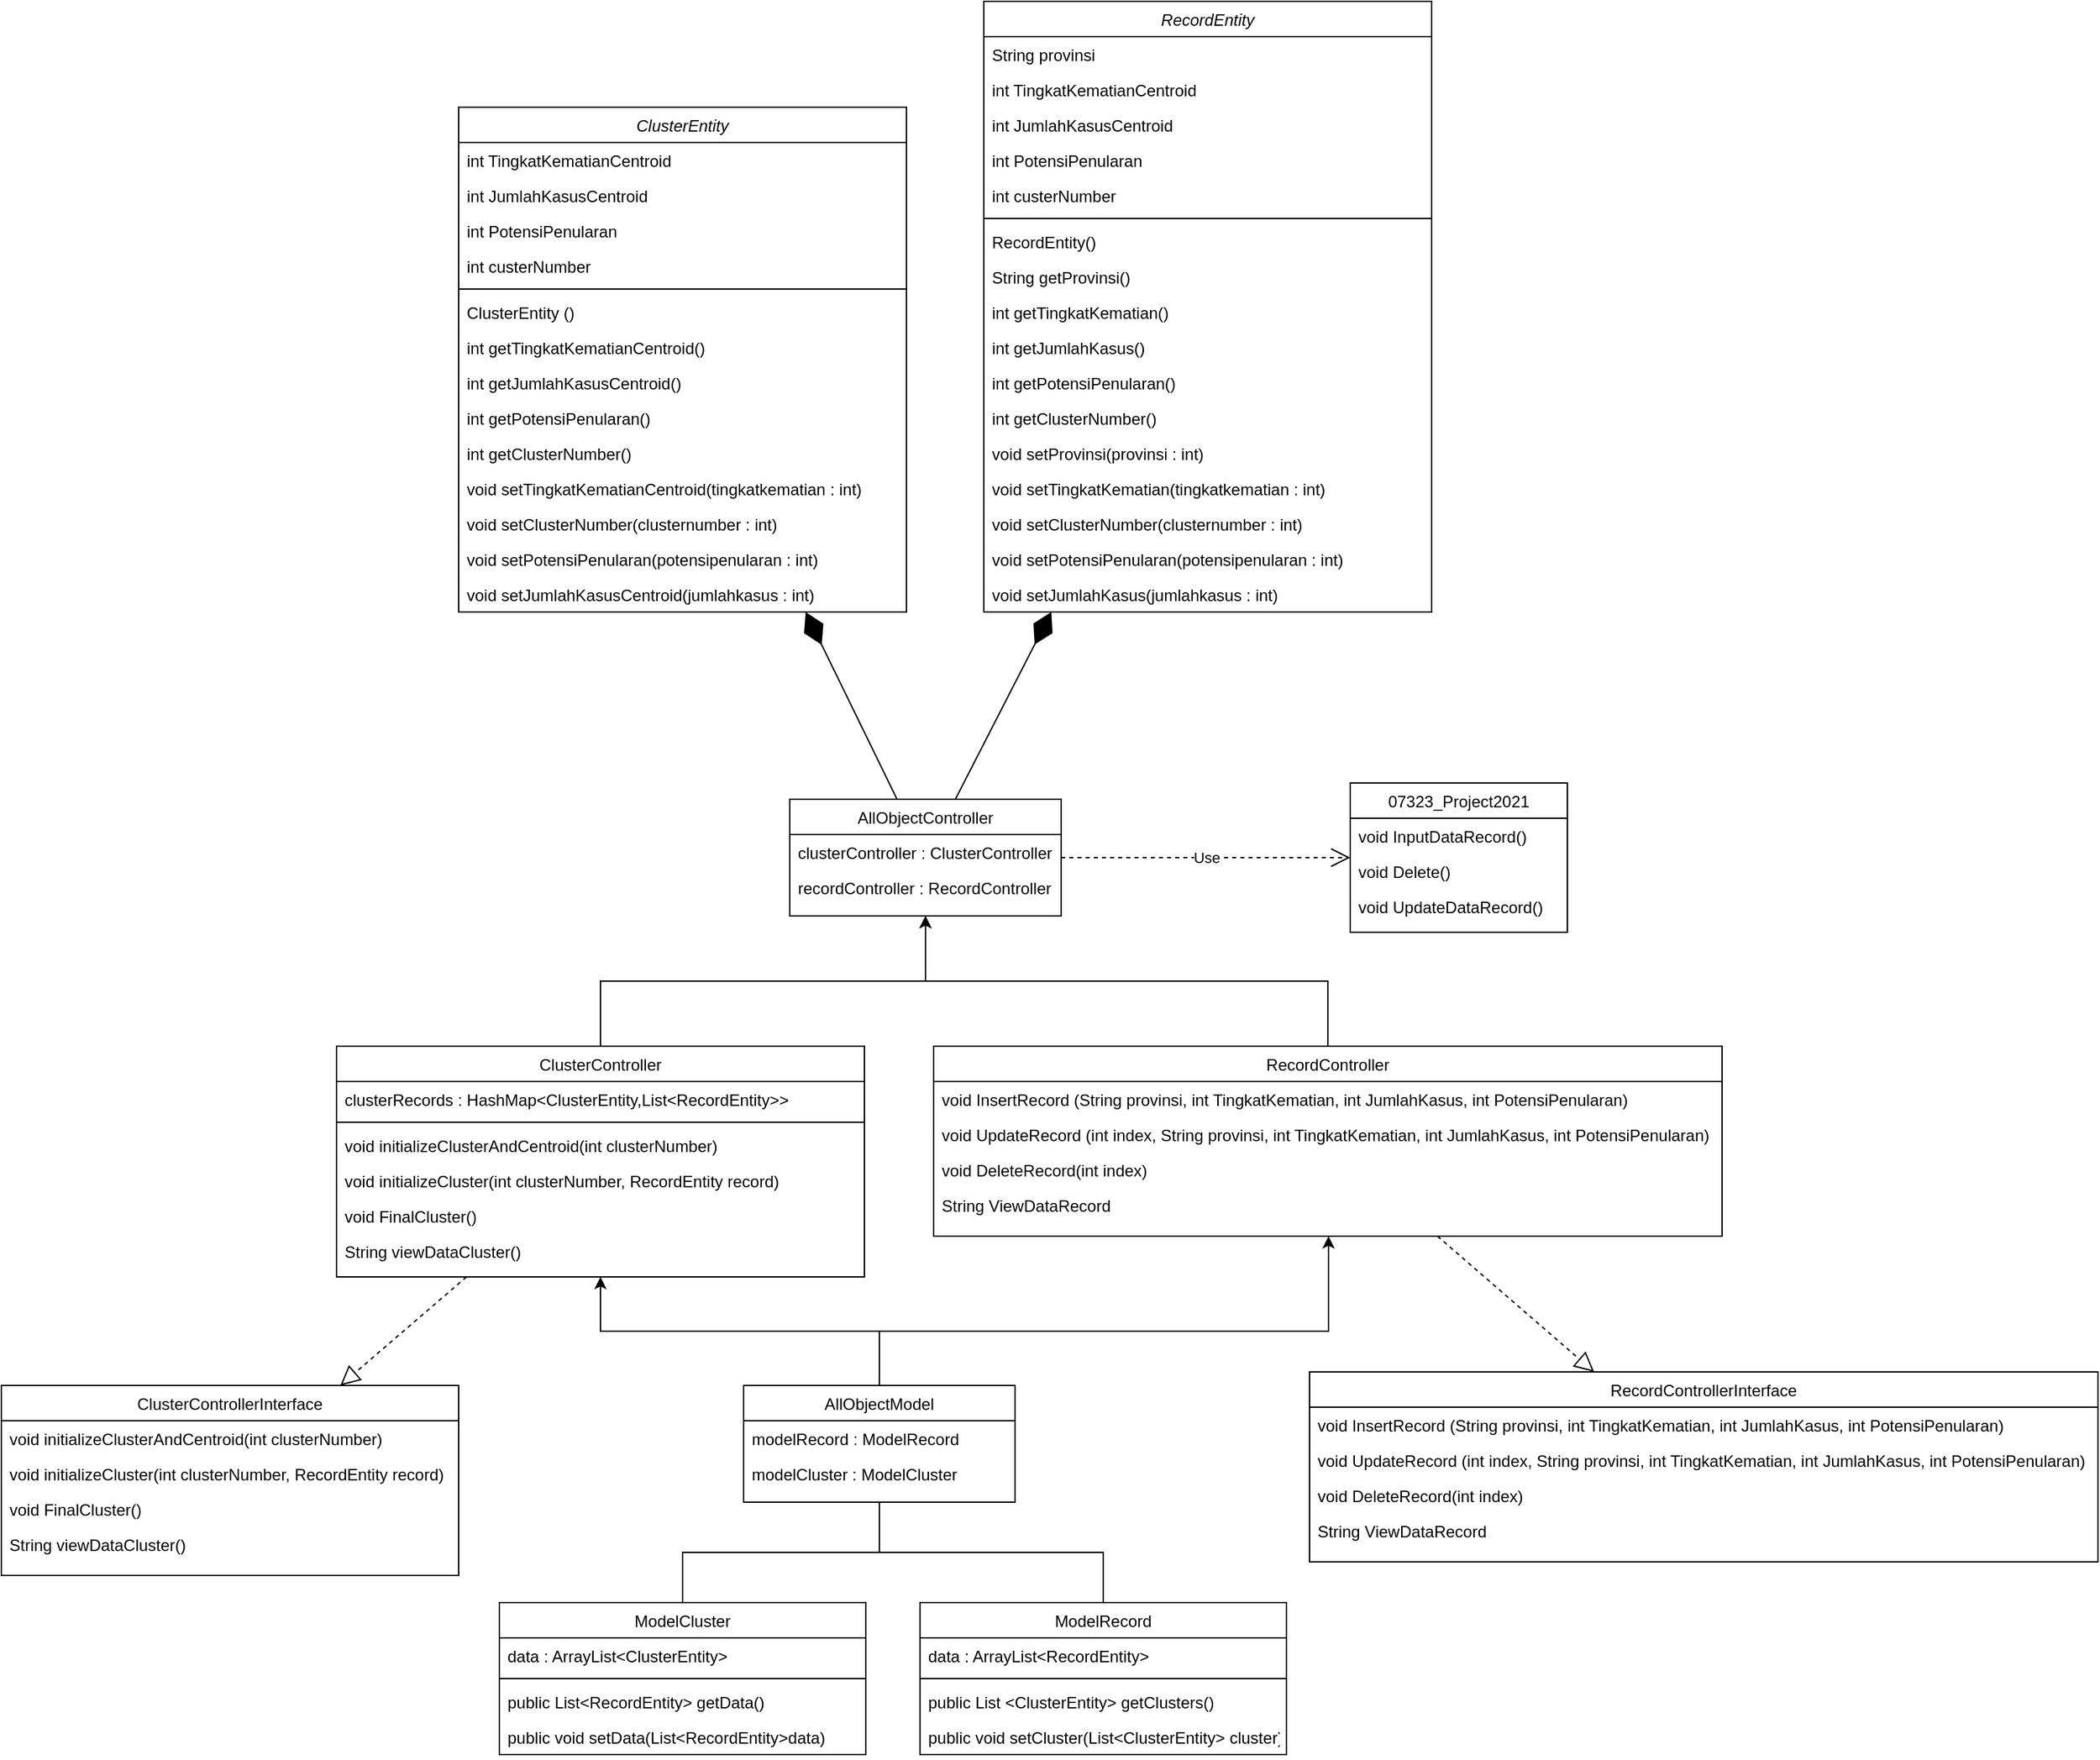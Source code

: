 <mxfile version="15.8.7" type="device" pages="2"><diagram id="C5RBs43oDa-KdzZeNtuy" name="Pertemuan-3"><mxGraphModel dx="2790" dy="3517" grid="1" gridSize="10" guides="1" tooltips="1" connect="1" arrows="1" fold="1" page="1" pageScale="1" pageWidth="827" pageHeight="1169" math="0" shadow="0"><root><mxCell id="WIyWlLk6GJQsqaUBKTNV-0"/><mxCell id="WIyWlLk6GJQsqaUBKTNV-1" parent="WIyWlLk6GJQsqaUBKTNV-0"/><mxCell id="zkfFHV4jXpPFQw0GAbJ--0" value="ClusterEntity" style="swimlane;fontStyle=2;align=center;verticalAlign=top;childLayout=stackLayout;horizontal=1;startSize=26;horizontalStack=0;resizeParent=1;resizeLast=0;collapsible=1;marginBottom=0;rounded=0;shadow=0;strokeWidth=1;" parent="WIyWlLk6GJQsqaUBKTNV-1" vertex="1"><mxGeometry x="383" y="-982" width="330" height="372" as="geometry"><mxRectangle x="140" y="-310" width="160" height="26" as="alternateBounds"/></mxGeometry></mxCell><mxCell id="zkfFHV4jXpPFQw0GAbJ--1" value="int TingkatKematianCentroid" style="text;align=left;verticalAlign=top;spacingLeft=4;spacingRight=4;overflow=hidden;rotatable=0;points=[[0,0.5],[1,0.5]];portConstraint=eastwest;fontColor=default;labelBackgroundColor=none;fontFamily=Helvetica;" parent="zkfFHV4jXpPFQw0GAbJ--0" vertex="1"><mxGeometry y="26" width="330" height="26" as="geometry"/></mxCell><mxCell id="zkfFHV4jXpPFQw0GAbJ--2" value="int JumlahKasusCentroid" style="text;align=left;verticalAlign=top;spacingLeft=4;spacingRight=4;overflow=hidden;rotatable=0;points=[[0,0.5],[1,0.5]];portConstraint=eastwest;rounded=0;shadow=0;html=0;" parent="zkfFHV4jXpPFQw0GAbJ--0" vertex="1"><mxGeometry y="52" width="330" height="26" as="geometry"/></mxCell><mxCell id="G57LVQaWL_eCsxzIi7uo-0" value="int PotensiPenularan" style="text;align=left;verticalAlign=top;spacingLeft=4;spacingRight=4;overflow=hidden;rotatable=0;points=[[0,0.5],[1,0.5]];portConstraint=eastwest;rounded=0;shadow=0;html=0;" parent="zkfFHV4jXpPFQw0GAbJ--0" vertex="1"><mxGeometry y="78" width="330" height="26" as="geometry"/></mxCell><mxCell id="zkfFHV4jXpPFQw0GAbJ--3" value="int custerNumber" style="text;align=left;verticalAlign=top;spacingLeft=4;spacingRight=4;overflow=hidden;rotatable=0;points=[[0,0.5],[1,0.5]];portConstraint=eastwest;rounded=0;shadow=0;html=0;" parent="zkfFHV4jXpPFQw0GAbJ--0" vertex="1"><mxGeometry y="104" width="330" height="26" as="geometry"/></mxCell><mxCell id="zkfFHV4jXpPFQw0GAbJ--4" value="" style="line;html=1;strokeWidth=1;align=left;verticalAlign=middle;spacingTop=-1;spacingLeft=3;spacingRight=3;rotatable=0;labelPosition=right;points=[];portConstraint=eastwest;" parent="zkfFHV4jXpPFQw0GAbJ--0" vertex="1"><mxGeometry y="130" width="330" height="8" as="geometry"/></mxCell><mxCell id="J-qK67Z_OtDreT-DX--7-2" value="ClusterEntity ()" style="text;align=left;verticalAlign=top;spacingLeft=4;spacingRight=4;overflow=hidden;rotatable=0;points=[[0,0.5],[1,0.5]];portConstraint=eastwest;" vertex="1" parent="zkfFHV4jXpPFQw0GAbJ--0"><mxGeometry y="138" width="330" height="26" as="geometry"/></mxCell><mxCell id="zkfFHV4jXpPFQw0GAbJ--5" value="int getTingkatKematianCentroid()" style="text;align=left;verticalAlign=top;spacingLeft=4;spacingRight=4;overflow=hidden;rotatable=0;points=[[0,0.5],[1,0.5]];portConstraint=eastwest;" parent="zkfFHV4jXpPFQw0GAbJ--0" vertex="1"><mxGeometry y="164" width="330" height="26" as="geometry"/></mxCell><mxCell id="G57LVQaWL_eCsxzIi7uo-1" value="int getJumlahKasusCentroid()" style="text;align=left;verticalAlign=top;spacingLeft=4;spacingRight=4;overflow=hidden;rotatable=0;points=[[0,0.5],[1,0.5]];portConstraint=eastwest;" parent="zkfFHV4jXpPFQw0GAbJ--0" vertex="1"><mxGeometry y="190" width="330" height="26" as="geometry"/></mxCell><mxCell id="G57LVQaWL_eCsxzIi7uo-2" value="int getPotensiPenularan()" style="text;align=left;verticalAlign=top;spacingLeft=4;spacingRight=4;overflow=hidden;rotatable=0;points=[[0,0.5],[1,0.5]];portConstraint=eastwest;" parent="zkfFHV4jXpPFQw0GAbJ--0" vertex="1"><mxGeometry y="216" width="330" height="26" as="geometry"/></mxCell><mxCell id="G57LVQaWL_eCsxzIi7uo-3" value="int getClusterNumber()" style="text;align=left;verticalAlign=top;spacingLeft=4;spacingRight=4;overflow=hidden;rotatable=0;points=[[0,0.5],[1,0.5]];portConstraint=eastwest;" parent="zkfFHV4jXpPFQw0GAbJ--0" vertex="1"><mxGeometry y="242" width="330" height="26" as="geometry"/></mxCell><mxCell id="G57LVQaWL_eCsxzIi7uo-4" value="void setTingkatKematianCentroid(tingkatkematian : int)" style="text;align=left;verticalAlign=top;spacingLeft=4;spacingRight=4;overflow=hidden;rotatable=0;points=[[0,0.5],[1,0.5]];portConstraint=eastwest;" parent="zkfFHV4jXpPFQw0GAbJ--0" vertex="1"><mxGeometry y="268" width="330" height="26" as="geometry"/></mxCell><mxCell id="G57LVQaWL_eCsxzIi7uo-5" value="void setClusterNumber(clusternumber : int)" style="text;align=left;verticalAlign=top;spacingLeft=4;spacingRight=4;overflow=hidden;rotatable=0;points=[[0,0.5],[1,0.5]];portConstraint=eastwest;" parent="zkfFHV4jXpPFQw0GAbJ--0" vertex="1"><mxGeometry y="294" width="330" height="26" as="geometry"/></mxCell><mxCell id="G57LVQaWL_eCsxzIi7uo-6" value="void setPotensiPenularan(potensipenularan : int)" style="text;align=left;verticalAlign=top;spacingLeft=4;spacingRight=4;overflow=hidden;rotatable=0;points=[[0,0.5],[1,0.5]];portConstraint=eastwest;" parent="zkfFHV4jXpPFQw0GAbJ--0" vertex="1"><mxGeometry y="320" width="330" height="26" as="geometry"/></mxCell><mxCell id="G57LVQaWL_eCsxzIi7uo-7" value="void setJumlahKasusCentroid(jumlahkasus : int)" style="text;align=left;verticalAlign=top;spacingLeft=4;spacingRight=4;overflow=hidden;rotatable=0;points=[[0,0.5],[1,0.5]];portConstraint=eastwest;" parent="zkfFHV4jXpPFQw0GAbJ--0" vertex="1"><mxGeometry y="346" width="330" height="26" as="geometry"/></mxCell><mxCell id="zkfFHV4jXpPFQw0GAbJ--6" value="07323_Project2021" style="swimlane;fontStyle=0;align=center;verticalAlign=top;childLayout=stackLayout;horizontal=1;startSize=26;horizontalStack=0;resizeParent=1;resizeLast=0;collapsible=1;marginBottom=0;rounded=0;shadow=0;strokeWidth=1;" parent="WIyWlLk6GJQsqaUBKTNV-1" vertex="1"><mxGeometry x="1040" y="-484" width="160" height="110" as="geometry"><mxRectangle x="130" y="380" width="160" height="26" as="alternateBounds"/></mxGeometry></mxCell><mxCell id="zkfFHV4jXpPFQw0GAbJ--8" value="void InputDataRecord()" style="text;align=left;verticalAlign=top;spacingLeft=4;spacingRight=4;overflow=hidden;rotatable=0;points=[[0,0.5],[1,0.5]];portConstraint=eastwest;rounded=0;shadow=0;html=0;" parent="zkfFHV4jXpPFQw0GAbJ--6" vertex="1"><mxGeometry y="26" width="160" height="26" as="geometry"/></mxCell><mxCell id="zkfFHV4jXpPFQw0GAbJ--7" value="void Delete()" style="text;align=left;verticalAlign=top;spacingLeft=4;spacingRight=4;overflow=hidden;rotatable=0;points=[[0,0.5],[1,0.5]];portConstraint=eastwest;" parent="zkfFHV4jXpPFQw0GAbJ--6" vertex="1"><mxGeometry y="52" width="160" height="26" as="geometry"/></mxCell><mxCell id="G57LVQaWL_eCsxzIi7uo-83" value="void UpdateDataRecord()" style="text;align=left;verticalAlign=top;spacingLeft=4;spacingRight=4;overflow=hidden;rotatable=0;points=[[0,0.5],[1,0.5]];portConstraint=eastwest;rounded=0;shadow=0;html=0;" parent="zkfFHV4jXpPFQw0GAbJ--6" vertex="1"><mxGeometry y="78" width="160" height="26" as="geometry"/></mxCell><mxCell id="J-qK67Z_OtDreT-DX--7-36" style="edgeStyle=orthogonalEdgeStyle;rounded=0;orthogonalLoop=1;jettySize=auto;html=1;fontColor=#000000;strokeWidth=1;" edge="1" parent="WIyWlLk6GJQsqaUBKTNV-1" source="zkfFHV4jXpPFQw0GAbJ--13" target="G57LVQaWL_eCsxzIi7uo-59"><mxGeometry relative="1" as="geometry"><Array as="points"><mxPoint x="693" y="-80"/><mxPoint x="1024" y="-80"/></Array></mxGeometry></mxCell><mxCell id="J-qK67Z_OtDreT-DX--7-37" style="edgeStyle=orthogonalEdgeStyle;rounded=0;orthogonalLoop=1;jettySize=auto;html=1;fontColor=#000000;strokeWidth=1;" edge="1" parent="WIyWlLk6GJQsqaUBKTNV-1" source="zkfFHV4jXpPFQw0GAbJ--13" target="G57LVQaWL_eCsxzIi7uo-64"><mxGeometry relative="1" as="geometry"/></mxCell><mxCell id="zkfFHV4jXpPFQw0GAbJ--13" value="AllObjectModel" style="swimlane;fontStyle=0;align=center;verticalAlign=top;childLayout=stackLayout;horizontal=1;startSize=26;horizontalStack=0;resizeParent=1;resizeLast=0;collapsible=1;marginBottom=0;rounded=0;shadow=0;strokeWidth=1;" parent="WIyWlLk6GJQsqaUBKTNV-1" vertex="1"><mxGeometry x="593" y="-40" width="200" height="86" as="geometry"><mxRectangle x="340" y="380" width="170" height="26" as="alternateBounds"/></mxGeometry></mxCell><mxCell id="zkfFHV4jXpPFQw0GAbJ--14" value="modelRecord : ModelRecord" style="text;align=left;verticalAlign=top;spacingLeft=4;spacingRight=4;overflow=hidden;rotatable=0;points=[[0,0.5],[1,0.5]];portConstraint=eastwest;" parent="zkfFHV4jXpPFQw0GAbJ--13" vertex="1"><mxGeometry y="26" width="200" height="26" as="geometry"/></mxCell><mxCell id="G57LVQaWL_eCsxzIi7uo-38" value="modelCluster : ModelCluster" style="text;align=left;verticalAlign=top;spacingLeft=4;spacingRight=4;overflow=hidden;rotatable=0;points=[[0,0.5],[1,0.5]];portConstraint=eastwest;" parent="zkfFHV4jXpPFQw0GAbJ--13" vertex="1"><mxGeometry y="52" width="200" height="26" as="geometry"/></mxCell><mxCell id="G57LVQaWL_eCsxzIi7uo-8" value="RecordEntity" style="swimlane;fontStyle=2;align=center;verticalAlign=top;childLayout=stackLayout;horizontal=1;startSize=26;horizontalStack=0;resizeParent=1;resizeLast=0;collapsible=1;marginBottom=0;rounded=0;shadow=0;strokeWidth=1;" parent="WIyWlLk6GJQsqaUBKTNV-1" vertex="1"><mxGeometry x="770" y="-1060" width="330" height="450" as="geometry"><mxRectangle x="499" y="-310" width="160" height="26" as="alternateBounds"/></mxGeometry></mxCell><mxCell id="G57LVQaWL_eCsxzIi7uo-22" value="String provinsi" style="text;align=left;verticalAlign=top;spacingLeft=4;spacingRight=4;overflow=hidden;rotatable=0;points=[[0,0.5],[1,0.5]];portConstraint=eastwest;fontColor=default;labelBackgroundColor=none;fontFamily=Helvetica;" parent="G57LVQaWL_eCsxzIi7uo-8" vertex="1"><mxGeometry y="26" width="330" height="26" as="geometry"/></mxCell><mxCell id="G57LVQaWL_eCsxzIi7uo-9" value="int TingkatKematianCentroid" style="text;align=left;verticalAlign=top;spacingLeft=4;spacingRight=4;overflow=hidden;rotatable=0;points=[[0,0.5],[1,0.5]];portConstraint=eastwest;fontColor=default;labelBackgroundColor=none;fontFamily=Helvetica;" parent="G57LVQaWL_eCsxzIi7uo-8" vertex="1"><mxGeometry y="52" width="330" height="26" as="geometry"/></mxCell><mxCell id="G57LVQaWL_eCsxzIi7uo-10" value="int JumlahKasusCentroid" style="text;align=left;verticalAlign=top;spacingLeft=4;spacingRight=4;overflow=hidden;rotatable=0;points=[[0,0.5],[1,0.5]];portConstraint=eastwest;rounded=0;shadow=0;html=0;" parent="G57LVQaWL_eCsxzIi7uo-8" vertex="1"><mxGeometry y="78" width="330" height="26" as="geometry"/></mxCell><mxCell id="G57LVQaWL_eCsxzIi7uo-11" value="int PotensiPenularan" style="text;align=left;verticalAlign=top;spacingLeft=4;spacingRight=4;overflow=hidden;rotatable=0;points=[[0,0.5],[1,0.5]];portConstraint=eastwest;rounded=0;shadow=0;html=0;" parent="G57LVQaWL_eCsxzIi7uo-8" vertex="1"><mxGeometry y="104" width="330" height="26" as="geometry"/></mxCell><mxCell id="G57LVQaWL_eCsxzIi7uo-12" value="int custerNumber" style="text;align=left;verticalAlign=top;spacingLeft=4;spacingRight=4;overflow=hidden;rotatable=0;points=[[0,0.5],[1,0.5]];portConstraint=eastwest;rounded=0;shadow=0;html=0;" parent="G57LVQaWL_eCsxzIi7uo-8" vertex="1"><mxGeometry y="130" width="330" height="26" as="geometry"/></mxCell><mxCell id="G57LVQaWL_eCsxzIi7uo-13" value="" style="line;html=1;strokeWidth=1;align=left;verticalAlign=middle;spacingTop=-1;spacingLeft=3;spacingRight=3;rotatable=0;labelPosition=right;points=[];portConstraint=eastwest;" parent="G57LVQaWL_eCsxzIi7uo-8" vertex="1"><mxGeometry y="156" width="330" height="8" as="geometry"/></mxCell><mxCell id="J-qK67Z_OtDreT-DX--7-3" value="RecordEntity() " style="text;align=left;verticalAlign=top;spacingLeft=4;spacingRight=4;overflow=hidden;rotatable=0;points=[[0,0.5],[1,0.5]];portConstraint=eastwest;" vertex="1" parent="G57LVQaWL_eCsxzIi7uo-8"><mxGeometry y="164" width="330" height="26" as="geometry"/></mxCell><mxCell id="G57LVQaWL_eCsxzIi7uo-23" value="String getProvinsi()" style="text;align=left;verticalAlign=top;spacingLeft=4;spacingRight=4;overflow=hidden;rotatable=0;points=[[0,0.5],[1,0.5]];portConstraint=eastwest;" parent="G57LVQaWL_eCsxzIi7uo-8" vertex="1"><mxGeometry y="190" width="330" height="26" as="geometry"/></mxCell><mxCell id="G57LVQaWL_eCsxzIi7uo-14" value="int getTingkatKematian()" style="text;align=left;verticalAlign=top;spacingLeft=4;spacingRight=4;overflow=hidden;rotatable=0;points=[[0,0.5],[1,0.5]];portConstraint=eastwest;" parent="G57LVQaWL_eCsxzIi7uo-8" vertex="1"><mxGeometry y="216" width="330" height="26" as="geometry"/></mxCell><mxCell id="G57LVQaWL_eCsxzIi7uo-15" value="int getJumlahKasus()" style="text;align=left;verticalAlign=top;spacingLeft=4;spacingRight=4;overflow=hidden;rotatable=0;points=[[0,0.5],[1,0.5]];portConstraint=eastwest;" parent="G57LVQaWL_eCsxzIi7uo-8" vertex="1"><mxGeometry y="242" width="330" height="26" as="geometry"/></mxCell><mxCell id="G57LVQaWL_eCsxzIi7uo-16" value="int getPotensiPenularan()" style="text;align=left;verticalAlign=top;spacingLeft=4;spacingRight=4;overflow=hidden;rotatable=0;points=[[0,0.5],[1,0.5]];portConstraint=eastwest;" parent="G57LVQaWL_eCsxzIi7uo-8" vertex="1"><mxGeometry y="268" width="330" height="26" as="geometry"/></mxCell><mxCell id="G57LVQaWL_eCsxzIi7uo-17" value="int getClusterNumber()" style="text;align=left;verticalAlign=top;spacingLeft=4;spacingRight=4;overflow=hidden;rotatable=0;points=[[0,0.5],[1,0.5]];portConstraint=eastwest;" parent="G57LVQaWL_eCsxzIi7uo-8" vertex="1"><mxGeometry y="294" width="330" height="26" as="geometry"/></mxCell><mxCell id="G57LVQaWL_eCsxzIi7uo-24" value="void setProvinsi(provinsi : int)" style="text;align=left;verticalAlign=top;spacingLeft=4;spacingRight=4;overflow=hidden;rotatable=0;points=[[0,0.5],[1,0.5]];portConstraint=eastwest;" parent="G57LVQaWL_eCsxzIi7uo-8" vertex="1"><mxGeometry y="320" width="330" height="26" as="geometry"/></mxCell><mxCell id="G57LVQaWL_eCsxzIi7uo-18" value="void setTingkatKematian(tingkatkematian : int)" style="text;align=left;verticalAlign=top;spacingLeft=4;spacingRight=4;overflow=hidden;rotatable=0;points=[[0,0.5],[1,0.5]];portConstraint=eastwest;" parent="G57LVQaWL_eCsxzIi7uo-8" vertex="1"><mxGeometry y="346" width="330" height="26" as="geometry"/></mxCell><mxCell id="G57LVQaWL_eCsxzIi7uo-19" value="void setClusterNumber(clusternumber : int)" style="text;align=left;verticalAlign=top;spacingLeft=4;spacingRight=4;overflow=hidden;rotatable=0;points=[[0,0.5],[1,0.5]];portConstraint=eastwest;" parent="G57LVQaWL_eCsxzIi7uo-8" vertex="1"><mxGeometry y="372" width="330" height="26" as="geometry"/></mxCell><mxCell id="G57LVQaWL_eCsxzIi7uo-20" value="void setPotensiPenularan(potensipenularan : int)" style="text;align=left;verticalAlign=top;spacingLeft=4;spacingRight=4;overflow=hidden;rotatable=0;points=[[0,0.5],[1,0.5]];portConstraint=eastwest;" parent="G57LVQaWL_eCsxzIi7uo-8" vertex="1"><mxGeometry y="398" width="330" height="26" as="geometry"/></mxCell><mxCell id="G57LVQaWL_eCsxzIi7uo-21" value="void setJumlahKasus(jumlahkasus : int)" style="text;align=left;verticalAlign=top;spacingLeft=4;spacingRight=4;overflow=hidden;rotatable=0;points=[[0,0.5],[1,0.5]];portConstraint=eastwest;" parent="G57LVQaWL_eCsxzIi7uo-8" vertex="1"><mxGeometry y="424" width="330" height="26" as="geometry"/></mxCell><mxCell id="G57LVQaWL_eCsxzIi7uo-40" style="edgeStyle=orthogonalEdgeStyle;rounded=0;orthogonalLoop=1;jettySize=auto;html=1;fontFamily=Helvetica;fontColor=default;endArrow=none;endFill=0;" parent="WIyWlLk6GJQsqaUBKTNV-1" source="G57LVQaWL_eCsxzIi7uo-26" target="zkfFHV4jXpPFQw0GAbJ--13" edge="1"><mxGeometry relative="1" as="geometry"/></mxCell><mxCell id="G57LVQaWL_eCsxzIi7uo-26" value="ModelRecord" style="swimlane;fontStyle=0;align=center;verticalAlign=top;childLayout=stackLayout;horizontal=1;startSize=26;horizontalStack=0;resizeParent=1;resizeLast=0;collapsible=1;marginBottom=0;rounded=0;shadow=0;strokeWidth=1;" parent="WIyWlLk6GJQsqaUBKTNV-1" vertex="1"><mxGeometry x="723" y="120" width="270" height="112" as="geometry"><mxRectangle x="470" y="120" width="170" height="26" as="alternateBounds"/></mxGeometry></mxCell><mxCell id="G57LVQaWL_eCsxzIi7uo-27" value="data : ArrayList&lt;RecordEntity&gt;" style="text;align=left;verticalAlign=top;spacingLeft=4;spacingRight=4;overflow=hidden;rotatable=0;points=[[0,0.5],[1,0.5]];portConstraint=eastwest;" parent="G57LVQaWL_eCsxzIi7uo-26" vertex="1"><mxGeometry y="26" width="270" height="26" as="geometry"/></mxCell><mxCell id="G57LVQaWL_eCsxzIi7uo-28" value="" style="line;html=1;strokeWidth=1;align=left;verticalAlign=middle;spacingTop=-1;spacingLeft=3;spacingRight=3;rotatable=0;labelPosition=right;points=[];portConstraint=eastwest;" parent="G57LVQaWL_eCsxzIi7uo-26" vertex="1"><mxGeometry y="52" width="270" height="8" as="geometry"/></mxCell><mxCell id="G57LVQaWL_eCsxzIi7uo-33" value="public List &lt;ClusterEntity&gt; getClusters()" style="text;align=left;verticalAlign=top;spacingLeft=4;spacingRight=4;overflow=hidden;rotatable=0;points=[[0,0.5],[1,0.5]];portConstraint=eastwest;fontColor=#000000;" parent="G57LVQaWL_eCsxzIi7uo-26" vertex="1"><mxGeometry y="60" width="270" height="26" as="geometry"/></mxCell><mxCell id="J-qK67Z_OtDreT-DX--7-1" value="public void setCluster(List&lt;ClusterEntity&gt; cluster)" style="text;align=left;verticalAlign=top;spacingLeft=4;spacingRight=4;overflow=hidden;rotatable=0;points=[[0,0.5],[1,0.5]];portConstraint=eastwest;fontColor=#000000;" vertex="1" parent="G57LVQaWL_eCsxzIi7uo-26"><mxGeometry y="86" width="270" height="26" as="geometry"/></mxCell><mxCell id="G57LVQaWL_eCsxzIi7uo-82" style="edgeStyle=orthogonalEdgeStyle;rounded=0;orthogonalLoop=1;jettySize=auto;html=1;fontFamily=Helvetica;fontColor=default;endArrow=none;endFill=0;" parent="WIyWlLk6GJQsqaUBKTNV-1" source="G57LVQaWL_eCsxzIi7uo-34" target="zkfFHV4jXpPFQw0GAbJ--13" edge="1"><mxGeometry relative="1" as="geometry"/></mxCell><mxCell id="G57LVQaWL_eCsxzIi7uo-34" value="ModelCluster" style="swimlane;fontStyle=0;align=center;verticalAlign=top;childLayout=stackLayout;horizontal=1;startSize=26;horizontalStack=0;resizeParent=1;resizeLast=0;collapsible=1;marginBottom=0;rounded=0;shadow=0;strokeWidth=1;" parent="WIyWlLk6GJQsqaUBKTNV-1" vertex="1"><mxGeometry x="413" y="120" width="270" height="112" as="geometry"><mxRectangle x="120" y="120" width="170" height="26" as="alternateBounds"/></mxGeometry></mxCell><mxCell id="G57LVQaWL_eCsxzIi7uo-35" value="data : ArrayList&lt;ClusterEntity&gt;" style="text;align=left;verticalAlign=top;spacingLeft=4;spacingRight=4;overflow=hidden;rotatable=0;points=[[0,0.5],[1,0.5]];portConstraint=eastwest;" parent="G57LVQaWL_eCsxzIi7uo-34" vertex="1"><mxGeometry y="26" width="270" height="26" as="geometry"/></mxCell><mxCell id="G57LVQaWL_eCsxzIi7uo-36" value="" style="line;html=1;strokeWidth=1;align=left;verticalAlign=middle;spacingTop=-1;spacingLeft=3;spacingRight=3;rotatable=0;labelPosition=right;points=[];portConstraint=eastwest;" parent="G57LVQaWL_eCsxzIi7uo-34" vertex="1"><mxGeometry y="52" width="270" height="8" as="geometry"/></mxCell><mxCell id="G57LVQaWL_eCsxzIi7uo-37" value="public List&lt;RecordEntity&gt; getData()" style="text;align=left;verticalAlign=top;spacingLeft=4;spacingRight=4;overflow=hidden;rotatable=0;points=[[0,0.5],[1,0.5]];portConstraint=eastwest;fontColor=#000000;" parent="G57LVQaWL_eCsxzIi7uo-34" vertex="1"><mxGeometry y="60" width="270" height="26" as="geometry"/></mxCell><mxCell id="J-qK67Z_OtDreT-DX--7-0" value="public void setData(List&lt;RecordEntity&gt;data)" style="text;align=left;verticalAlign=top;spacingLeft=4;spacingRight=4;overflow=hidden;rotatable=0;points=[[0,0.5],[1,0.5]];portConstraint=eastwest;fontColor=#000000;" vertex="1" parent="G57LVQaWL_eCsxzIi7uo-34"><mxGeometry y="86" width="270" height="26" as="geometry"/></mxCell><mxCell id="G57LVQaWL_eCsxzIi7uo-55" value="AllObjectController" style="swimlane;fontStyle=0;align=center;verticalAlign=top;childLayout=stackLayout;horizontal=1;startSize=26;horizontalStack=0;resizeParent=1;resizeLast=0;collapsible=1;marginBottom=0;rounded=0;shadow=0;strokeWidth=1;" parent="WIyWlLk6GJQsqaUBKTNV-1" vertex="1"><mxGeometry x="627" y="-472" width="200" height="86" as="geometry"><mxRectangle x="340" y="380" width="170" height="26" as="alternateBounds"/></mxGeometry></mxCell><mxCell id="G57LVQaWL_eCsxzIi7uo-56" value="clusterController : ClusterController" style="text;align=left;verticalAlign=top;spacingLeft=4;spacingRight=4;overflow=hidden;rotatable=0;points=[[0,0.5],[1,0.5]];portConstraint=eastwest;" parent="G57LVQaWL_eCsxzIi7uo-55" vertex="1"><mxGeometry y="26" width="200" height="26" as="geometry"/></mxCell><mxCell id="G57LVQaWL_eCsxzIi7uo-57" value="recordController : RecordController" style="text;align=left;verticalAlign=top;spacingLeft=4;spacingRight=4;overflow=hidden;rotatable=0;points=[[0,0.5],[1,0.5]];portConstraint=eastwest;" parent="G57LVQaWL_eCsxzIi7uo-55" vertex="1"><mxGeometry y="52" width="200" height="26" as="geometry"/></mxCell><mxCell id="J-qK67Z_OtDreT-DX--7-21" style="edgeStyle=orthogonalEdgeStyle;rounded=0;orthogonalLoop=1;jettySize=auto;html=1;fontColor=#000000;strokeWidth=1;" edge="1" parent="WIyWlLk6GJQsqaUBKTNV-1" source="G57LVQaWL_eCsxzIi7uo-59" target="G57LVQaWL_eCsxzIi7uo-55"><mxGeometry relative="1" as="geometry"/></mxCell><mxCell id="G57LVQaWL_eCsxzIi7uo-59" value="RecordController" style="swimlane;fontStyle=0;align=center;verticalAlign=top;childLayout=stackLayout;horizontal=1;startSize=26;horizontalStack=0;resizeParent=1;resizeLast=0;collapsible=1;marginBottom=0;rounded=0;shadow=0;strokeWidth=1;" parent="WIyWlLk6GJQsqaUBKTNV-1" vertex="1"><mxGeometry x="733" y="-290" width="581" height="140" as="geometry"><mxRectangle x="340" y="380" width="170" height="26" as="alternateBounds"/></mxGeometry></mxCell><mxCell id="G57LVQaWL_eCsxzIi7uo-62" value="void InsertRecord (String provinsi, int TingkatKematian, int JumlahKasus, int PotensiPenularan)" style="text;align=left;verticalAlign=top;spacingLeft=4;spacingRight=4;overflow=hidden;rotatable=0;points=[[0,0.5],[1,0.5]];portConstraint=eastwest;" parent="G57LVQaWL_eCsxzIi7uo-59" vertex="1"><mxGeometry y="26" width="581" height="26" as="geometry"/></mxCell><mxCell id="G57LVQaWL_eCsxzIi7uo-68" value="void UpdateRecord (int index, String provinsi, int TingkatKematian, int JumlahKasus, int PotensiPenularan)" style="text;align=left;verticalAlign=top;spacingLeft=4;spacingRight=4;overflow=hidden;rotatable=0;points=[[0,0.5],[1,0.5]];portConstraint=eastwest;" parent="G57LVQaWL_eCsxzIi7uo-59" vertex="1"><mxGeometry y="52" width="581" height="26" as="geometry"/></mxCell><mxCell id="G57LVQaWL_eCsxzIi7uo-69" value="void DeleteRecord(int index)" style="text;align=left;verticalAlign=top;spacingLeft=4;spacingRight=4;overflow=hidden;rotatable=0;points=[[0,0.5],[1,0.5]];portConstraint=eastwest;" parent="G57LVQaWL_eCsxzIi7uo-59" vertex="1"><mxGeometry y="78" width="581" height="26" as="geometry"/></mxCell><mxCell id="G57LVQaWL_eCsxzIi7uo-70" value="String ViewDataRecord" style="text;align=left;verticalAlign=top;spacingLeft=4;spacingRight=4;overflow=hidden;rotatable=0;points=[[0,0.5],[1,0.5]];portConstraint=eastwest;" parent="G57LVQaWL_eCsxzIi7uo-59" vertex="1"><mxGeometry y="104" width="581" height="26" as="geometry"/></mxCell><mxCell id="J-qK67Z_OtDreT-DX--7-22" style="edgeStyle=orthogonalEdgeStyle;rounded=0;orthogonalLoop=1;jettySize=auto;html=1;fontColor=#000000;strokeWidth=1;" edge="1" parent="WIyWlLk6GJQsqaUBKTNV-1" source="G57LVQaWL_eCsxzIi7uo-64" target="G57LVQaWL_eCsxzIi7uo-55"><mxGeometry relative="1" as="geometry"/></mxCell><mxCell id="G57LVQaWL_eCsxzIi7uo-64" value="ClusterController" style="swimlane;fontStyle=0;align=center;verticalAlign=top;childLayout=stackLayout;horizontal=1;startSize=26;horizontalStack=0;resizeParent=1;resizeLast=0;collapsible=1;marginBottom=0;rounded=0;shadow=0;strokeWidth=1;" parent="WIyWlLk6GJQsqaUBKTNV-1" vertex="1"><mxGeometry x="293" y="-290" width="389" height="170" as="geometry"><mxRectangle x="340" y="380" width="170" height="26" as="alternateBounds"/></mxGeometry></mxCell><mxCell id="G57LVQaWL_eCsxzIi7uo-65" value="clusterRecords : HashMap&lt;ClusterEntity,List&lt;RecordEntity&gt;&gt;" style="text;align=left;verticalAlign=top;spacingLeft=4;spacingRight=4;overflow=hidden;rotatable=0;points=[[0,0.5],[1,0.5]];portConstraint=eastwest;" parent="G57LVQaWL_eCsxzIi7uo-64" vertex="1"><mxGeometry y="26" width="389" height="26" as="geometry"/></mxCell><mxCell id="G57LVQaWL_eCsxzIi7uo-66" value="" style="line;html=1;strokeWidth=1;align=left;verticalAlign=middle;spacingTop=-1;spacingLeft=3;spacingRight=3;rotatable=0;labelPosition=right;points=[];portConstraint=eastwest;" parent="G57LVQaWL_eCsxzIi7uo-64" vertex="1"><mxGeometry y="52" width="389" height="8" as="geometry"/></mxCell><mxCell id="G57LVQaWL_eCsxzIi7uo-67" value="void initializeClusterAndCentroid(int clusterNumber)" style="text;align=left;verticalAlign=top;spacingLeft=4;spacingRight=4;overflow=hidden;rotatable=0;points=[[0,0.5],[1,0.5]];portConstraint=eastwest;" parent="G57LVQaWL_eCsxzIi7uo-64" vertex="1"><mxGeometry y="60" width="389" height="26" as="geometry"/></mxCell><mxCell id="G57LVQaWL_eCsxzIi7uo-71" value="void initializeCluster(int clusterNumber, RecordEntity record)" style="text;align=left;verticalAlign=top;spacingLeft=4;spacingRight=4;overflow=hidden;rotatable=0;points=[[0,0.5],[1,0.5]];portConstraint=eastwest;" parent="G57LVQaWL_eCsxzIi7uo-64" vertex="1"><mxGeometry y="86" width="389" height="26" as="geometry"/></mxCell><mxCell id="G57LVQaWL_eCsxzIi7uo-72" value="void FinalCluster()" style="text;align=left;verticalAlign=top;spacingLeft=4;spacingRight=4;overflow=hidden;rotatable=0;points=[[0,0.5],[1,0.5]];portConstraint=eastwest;" parent="G57LVQaWL_eCsxzIi7uo-64" vertex="1"><mxGeometry y="112" width="389" height="26" as="geometry"/></mxCell><mxCell id="G57LVQaWL_eCsxzIi7uo-73" value="String viewDataCluster()" style="text;align=left;verticalAlign=top;spacingLeft=4;spacingRight=4;overflow=hidden;rotatable=0;points=[[0,0.5],[1,0.5]];portConstraint=eastwest;" parent="G57LVQaWL_eCsxzIi7uo-64" vertex="1"><mxGeometry y="138" width="389" height="26" as="geometry"/></mxCell><mxCell id="J-qK67Z_OtDreT-DX--7-4" value="ClusterControllerInterface" style="swimlane;fontStyle=0;align=center;verticalAlign=top;childLayout=stackLayout;horizontal=1;startSize=26;horizontalStack=0;resizeParent=1;resizeLast=0;collapsible=1;marginBottom=0;rounded=0;shadow=0;strokeWidth=1;" vertex="1" parent="WIyWlLk6GJQsqaUBKTNV-1"><mxGeometry x="46" y="-40" width="337" height="140" as="geometry"><mxRectangle x="340" y="380" width="170" height="26" as="alternateBounds"/></mxGeometry></mxCell><mxCell id="J-qK67Z_OtDreT-DX--7-7" value="void initializeClusterAndCentroid(int clusterNumber)" style="text;align=left;verticalAlign=top;spacingLeft=4;spacingRight=4;overflow=hidden;rotatable=0;points=[[0,0.5],[1,0.5]];portConstraint=eastwest;" vertex="1" parent="J-qK67Z_OtDreT-DX--7-4"><mxGeometry y="26" width="337" height="26" as="geometry"/></mxCell><mxCell id="J-qK67Z_OtDreT-DX--7-8" value="void initializeCluster(int clusterNumber, RecordEntity record)" style="text;align=left;verticalAlign=top;spacingLeft=4;spacingRight=4;overflow=hidden;rotatable=0;points=[[0,0.5],[1,0.5]];portConstraint=eastwest;" vertex="1" parent="J-qK67Z_OtDreT-DX--7-4"><mxGeometry y="52" width="337" height="26" as="geometry"/></mxCell><mxCell id="J-qK67Z_OtDreT-DX--7-9" value="void FinalCluster()" style="text;align=left;verticalAlign=top;spacingLeft=4;spacingRight=4;overflow=hidden;rotatable=0;points=[[0,0.5],[1,0.5]];portConstraint=eastwest;" vertex="1" parent="J-qK67Z_OtDreT-DX--7-4"><mxGeometry y="78" width="337" height="26" as="geometry"/></mxCell><mxCell id="J-qK67Z_OtDreT-DX--7-10" value="String viewDataCluster()" style="text;align=left;verticalAlign=top;spacingLeft=4;spacingRight=4;overflow=hidden;rotatable=0;points=[[0,0.5],[1,0.5]];portConstraint=eastwest;" vertex="1" parent="J-qK67Z_OtDreT-DX--7-4"><mxGeometry y="104" width="337" height="26" as="geometry"/></mxCell><mxCell id="J-qK67Z_OtDreT-DX--7-11" value="RecordControllerInterface" style="swimlane;fontStyle=0;align=center;verticalAlign=top;childLayout=stackLayout;horizontal=1;startSize=26;horizontalStack=0;resizeParent=1;resizeLast=0;collapsible=1;marginBottom=0;rounded=0;shadow=0;strokeWidth=1;" vertex="1" parent="WIyWlLk6GJQsqaUBKTNV-1"><mxGeometry x="1010" y="-50" width="581" height="140" as="geometry"><mxRectangle x="340" y="380" width="170" height="26" as="alternateBounds"/></mxGeometry></mxCell><mxCell id="J-qK67Z_OtDreT-DX--7-12" value="void InsertRecord (String provinsi, int TingkatKematian, int JumlahKasus, int PotensiPenularan)" style="text;align=left;verticalAlign=top;spacingLeft=4;spacingRight=4;overflow=hidden;rotatable=0;points=[[0,0.5],[1,0.5]];portConstraint=eastwest;" vertex="1" parent="J-qK67Z_OtDreT-DX--7-11"><mxGeometry y="26" width="581" height="26" as="geometry"/></mxCell><mxCell id="J-qK67Z_OtDreT-DX--7-13" value="void UpdateRecord (int index, String provinsi, int TingkatKematian, int JumlahKasus, int PotensiPenularan)" style="text;align=left;verticalAlign=top;spacingLeft=4;spacingRight=4;overflow=hidden;rotatable=0;points=[[0,0.5],[1,0.5]];portConstraint=eastwest;" vertex="1" parent="J-qK67Z_OtDreT-DX--7-11"><mxGeometry y="52" width="581" height="26" as="geometry"/></mxCell><mxCell id="J-qK67Z_OtDreT-DX--7-14" value="void DeleteRecord(int index)" style="text;align=left;verticalAlign=top;spacingLeft=4;spacingRight=4;overflow=hidden;rotatable=0;points=[[0,0.5],[1,0.5]];portConstraint=eastwest;" vertex="1" parent="J-qK67Z_OtDreT-DX--7-11"><mxGeometry y="78" width="581" height="26" as="geometry"/></mxCell><mxCell id="J-qK67Z_OtDreT-DX--7-15" value="String ViewDataRecord" style="text;align=left;verticalAlign=top;spacingLeft=4;spacingRight=4;overflow=hidden;rotatable=0;points=[[0,0.5],[1,0.5]];portConstraint=eastwest;" vertex="1" parent="J-qK67Z_OtDreT-DX--7-11"><mxGeometry y="104" width="581" height="26" as="geometry"/></mxCell><mxCell id="Zjih1XZCN8wDK0pqYk8J-0" value="Use" style="endArrow=open;endSize=12;dashed=1;html=1;rounded=0;fontColor=#000000;strokeWidth=1;" edge="1" parent="WIyWlLk6GJQsqaUBKTNV-1" source="G57LVQaWL_eCsxzIi7uo-55" target="zkfFHV4jXpPFQw0GAbJ--6"><mxGeometry width="160" relative="1" as="geometry"><mxPoint x="855" y="-429.59" as="sourcePoint"/><mxPoint x="1015" y="-429.59" as="targetPoint"/></mxGeometry></mxCell><mxCell id="Zjih1XZCN8wDK0pqYk8J-1" value="" style="endArrow=diamondThin;endFill=1;endSize=24;html=1;rounded=0;fontColor=#000000;strokeWidth=1;" edge="1" parent="WIyWlLk6GJQsqaUBKTNV-1" source="G57LVQaWL_eCsxzIi7uo-55" target="G57LVQaWL_eCsxzIi7uo-8"><mxGeometry width="160" relative="1" as="geometry"><mxPoint x="750" y="-500" as="sourcePoint"/><mxPoint x="910" y="-500" as="targetPoint"/></mxGeometry></mxCell><mxCell id="Zjih1XZCN8wDK0pqYk8J-3" value="" style="endArrow=diamondThin;endFill=1;endSize=24;html=1;rounded=0;fontColor=#000000;strokeWidth=1;" edge="1" parent="WIyWlLk6GJQsqaUBKTNV-1" source="G57LVQaWL_eCsxzIi7uo-55" target="zkfFHV4jXpPFQw0GAbJ--0"><mxGeometry width="160" relative="1" as="geometry"><mxPoint x="592.996" y="-464.0" as="sourcePoint"/><mxPoint x="680.858" y="-660" as="targetPoint"/></mxGeometry></mxCell><mxCell id="Zjih1XZCN8wDK0pqYk8J-6" value="" style="endArrow=block;dashed=1;endFill=0;endSize=12;html=1;rounded=0;fontColor=#000000;strokeWidth=1;" edge="1" parent="WIyWlLk6GJQsqaUBKTNV-1" source="G57LVQaWL_eCsxzIi7uo-64" target="J-qK67Z_OtDreT-DX--7-4"><mxGeometry width="160" relative="1" as="geometry"><mxPoint x="-30" y="-140" as="sourcePoint"/><mxPoint x="130" y="-140" as="targetPoint"/></mxGeometry></mxCell><mxCell id="Zjih1XZCN8wDK0pqYk8J-9" value="" style="endArrow=block;dashed=1;endFill=0;endSize=12;html=1;rounded=0;fontColor=#000000;strokeWidth=1;" edge="1" parent="WIyWlLk6GJQsqaUBKTNV-1" source="G57LVQaWL_eCsxzIi7uo-59" target="J-qK67Z_OtDreT-DX--7-11"><mxGeometry width="160" relative="1" as="geometry"><mxPoint x="398.755" y="-110" as="sourcePoint"/><mxPoint x="305.819" y="-30" as="targetPoint"/></mxGeometry></mxCell></root></mxGraphModel></diagram><diagram id="zNs0WMYE9QNC14cRvCRw" name="Pertemuan-4"><mxGraphModel dx="2790" dy="3448" grid="1" gridSize="10" guides="1" tooltips="1" connect="1" arrows="1" fold="1" page="1" pageScale="1" pageWidth="850" pageHeight="1100" math="0" shadow="0"><root><mxCell id="DodTq_UXz5nvneMNyAKi-0"/><mxCell id="DodTq_UXz5nvneMNyAKi-1" parent="DodTq_UXz5nvneMNyAKi-0"/><mxCell id="N1ziQ-k1LjC8Hp7bwVPo-0" value="ClusterEntity" style="swimlane;fontStyle=2;align=center;verticalAlign=top;childLayout=stackLayout;horizontal=1;startSize=26;horizontalStack=0;resizeParent=1;resizeLast=0;collapsible=1;marginBottom=0;rounded=0;shadow=0;strokeWidth=1;" vertex="1" parent="DodTq_UXz5nvneMNyAKi-1"><mxGeometry x="393" y="-972" width="330" height="372" as="geometry"><mxRectangle x="140" y="-310" width="160" height="26" as="alternateBounds"/></mxGeometry></mxCell><mxCell id="N1ziQ-k1LjC8Hp7bwVPo-1" value="int TingkatKematianCentroid" style="text;align=left;verticalAlign=top;spacingLeft=4;spacingRight=4;overflow=hidden;rotatable=0;points=[[0,0.5],[1,0.5]];portConstraint=eastwest;fontColor=default;labelBackgroundColor=none;fontFamily=Helvetica;" vertex="1" parent="N1ziQ-k1LjC8Hp7bwVPo-0"><mxGeometry y="26" width="330" height="26" as="geometry"/></mxCell><mxCell id="N1ziQ-k1LjC8Hp7bwVPo-2" value="int JumlahKasusCentroid" style="text;align=left;verticalAlign=top;spacingLeft=4;spacingRight=4;overflow=hidden;rotatable=0;points=[[0,0.5],[1,0.5]];portConstraint=eastwest;rounded=0;shadow=0;html=0;" vertex="1" parent="N1ziQ-k1LjC8Hp7bwVPo-0"><mxGeometry y="52" width="330" height="26" as="geometry"/></mxCell><mxCell id="N1ziQ-k1LjC8Hp7bwVPo-3" value="int PotensiPenularan" style="text;align=left;verticalAlign=top;spacingLeft=4;spacingRight=4;overflow=hidden;rotatable=0;points=[[0,0.5],[1,0.5]];portConstraint=eastwest;rounded=0;shadow=0;html=0;" vertex="1" parent="N1ziQ-k1LjC8Hp7bwVPo-0"><mxGeometry y="78" width="330" height="26" as="geometry"/></mxCell><mxCell id="N1ziQ-k1LjC8Hp7bwVPo-4" value="int custerNumber" style="text;align=left;verticalAlign=top;spacingLeft=4;spacingRight=4;overflow=hidden;rotatable=0;points=[[0,0.5],[1,0.5]];portConstraint=eastwest;rounded=0;shadow=0;html=0;" vertex="1" parent="N1ziQ-k1LjC8Hp7bwVPo-0"><mxGeometry y="104" width="330" height="26" as="geometry"/></mxCell><mxCell id="N1ziQ-k1LjC8Hp7bwVPo-5" value="" style="line;html=1;strokeWidth=1;align=left;verticalAlign=middle;spacingTop=-1;spacingLeft=3;spacingRight=3;rotatable=0;labelPosition=right;points=[];portConstraint=eastwest;" vertex="1" parent="N1ziQ-k1LjC8Hp7bwVPo-0"><mxGeometry y="130" width="330" height="8" as="geometry"/></mxCell><mxCell id="N1ziQ-k1LjC8Hp7bwVPo-6" value="ClusterEntity ()" style="text;align=left;verticalAlign=top;spacingLeft=4;spacingRight=4;overflow=hidden;rotatable=0;points=[[0,0.5],[1,0.5]];portConstraint=eastwest;" vertex="1" parent="N1ziQ-k1LjC8Hp7bwVPo-0"><mxGeometry y="138" width="330" height="26" as="geometry"/></mxCell><mxCell id="N1ziQ-k1LjC8Hp7bwVPo-7" value="int getTingkatKematianCentroid()" style="text;align=left;verticalAlign=top;spacingLeft=4;spacingRight=4;overflow=hidden;rotatable=0;points=[[0,0.5],[1,0.5]];portConstraint=eastwest;" vertex="1" parent="N1ziQ-k1LjC8Hp7bwVPo-0"><mxGeometry y="164" width="330" height="26" as="geometry"/></mxCell><mxCell id="N1ziQ-k1LjC8Hp7bwVPo-8" value="int getJumlahKasusCentroid()" style="text;align=left;verticalAlign=top;spacingLeft=4;spacingRight=4;overflow=hidden;rotatable=0;points=[[0,0.5],[1,0.5]];portConstraint=eastwest;" vertex="1" parent="N1ziQ-k1LjC8Hp7bwVPo-0"><mxGeometry y="190" width="330" height="26" as="geometry"/></mxCell><mxCell id="N1ziQ-k1LjC8Hp7bwVPo-9" value="int getPotensiPenularan()" style="text;align=left;verticalAlign=top;spacingLeft=4;spacingRight=4;overflow=hidden;rotatable=0;points=[[0,0.5],[1,0.5]];portConstraint=eastwest;" vertex="1" parent="N1ziQ-k1LjC8Hp7bwVPo-0"><mxGeometry y="216" width="330" height="26" as="geometry"/></mxCell><mxCell id="N1ziQ-k1LjC8Hp7bwVPo-10" value="int getClusterNumber()" style="text;align=left;verticalAlign=top;spacingLeft=4;spacingRight=4;overflow=hidden;rotatable=0;points=[[0,0.5],[1,0.5]];portConstraint=eastwest;" vertex="1" parent="N1ziQ-k1LjC8Hp7bwVPo-0"><mxGeometry y="242" width="330" height="26" as="geometry"/></mxCell><mxCell id="N1ziQ-k1LjC8Hp7bwVPo-11" value="void setTingkatKematianCentroid(tingkatkematian : int)" style="text;align=left;verticalAlign=top;spacingLeft=4;spacingRight=4;overflow=hidden;rotatable=0;points=[[0,0.5],[1,0.5]];portConstraint=eastwest;" vertex="1" parent="N1ziQ-k1LjC8Hp7bwVPo-0"><mxGeometry y="268" width="330" height="26" as="geometry"/></mxCell><mxCell id="N1ziQ-k1LjC8Hp7bwVPo-12" value="void setClusterNumber(clusternumber : int)" style="text;align=left;verticalAlign=top;spacingLeft=4;spacingRight=4;overflow=hidden;rotatable=0;points=[[0,0.5],[1,0.5]];portConstraint=eastwest;" vertex="1" parent="N1ziQ-k1LjC8Hp7bwVPo-0"><mxGeometry y="294" width="330" height="26" as="geometry"/></mxCell><mxCell id="N1ziQ-k1LjC8Hp7bwVPo-13" value="void setPotensiPenularan(potensipenularan : int)" style="text;align=left;verticalAlign=top;spacingLeft=4;spacingRight=4;overflow=hidden;rotatable=0;points=[[0,0.5],[1,0.5]];portConstraint=eastwest;" vertex="1" parent="N1ziQ-k1LjC8Hp7bwVPo-0"><mxGeometry y="320" width="330" height="26" as="geometry"/></mxCell><mxCell id="N1ziQ-k1LjC8Hp7bwVPo-14" value="void setJumlahKasusCentroid(jumlahkasus : int)" style="text;align=left;verticalAlign=top;spacingLeft=4;spacingRight=4;overflow=hidden;rotatable=0;points=[[0,0.5],[1,0.5]];portConstraint=eastwest;" vertex="1" parent="N1ziQ-k1LjC8Hp7bwVPo-0"><mxGeometry y="346" width="330" height="26" as="geometry"/></mxCell><mxCell id="N1ziQ-k1LjC8Hp7bwVPo-19" style="edgeStyle=orthogonalEdgeStyle;rounded=0;orthogonalLoop=1;jettySize=auto;html=1;fontColor=#000000;strokeWidth=1;" edge="1" parent="DodTq_UXz5nvneMNyAKi-1" source="N1ziQ-k1LjC8Hp7bwVPo-21" target="N1ziQ-k1LjC8Hp7bwVPo-58"><mxGeometry relative="1" as="geometry"><Array as="points"><mxPoint x="703" y="-70"/><mxPoint x="1034" y="-70"/></Array></mxGeometry></mxCell><mxCell id="N1ziQ-k1LjC8Hp7bwVPo-20" style="edgeStyle=orthogonalEdgeStyle;rounded=0;orthogonalLoop=1;jettySize=auto;html=1;fontColor=#000000;strokeWidth=1;" edge="1" parent="DodTq_UXz5nvneMNyAKi-1" source="N1ziQ-k1LjC8Hp7bwVPo-21" target="N1ziQ-k1LjC8Hp7bwVPo-64"><mxGeometry relative="1" as="geometry"/></mxCell><mxCell id="N1ziQ-k1LjC8Hp7bwVPo-21" value="AllObjectModel" style="swimlane;fontStyle=0;align=center;verticalAlign=top;childLayout=stackLayout;horizontal=1;startSize=26;horizontalStack=0;resizeParent=1;resizeLast=0;collapsible=1;marginBottom=0;rounded=0;shadow=0;strokeWidth=1;" vertex="1" parent="DodTq_UXz5nvneMNyAKi-1"><mxGeometry x="603" y="-30" width="200" height="86" as="geometry"><mxRectangle x="340" y="380" width="170" height="26" as="alternateBounds"/></mxGeometry></mxCell><mxCell id="N1ziQ-k1LjC8Hp7bwVPo-22" value="modelRecord : ModelRecord" style="text;align=left;verticalAlign=top;spacingLeft=4;spacingRight=4;overflow=hidden;rotatable=0;points=[[0,0.5],[1,0.5]];portConstraint=eastwest;" vertex="1" parent="N1ziQ-k1LjC8Hp7bwVPo-21"><mxGeometry y="26" width="200" height="26" as="geometry"/></mxCell><mxCell id="N1ziQ-k1LjC8Hp7bwVPo-23" value="modelCluster : ModelCluster" style="text;align=left;verticalAlign=top;spacingLeft=4;spacingRight=4;overflow=hidden;rotatable=0;points=[[0,0.5],[1,0.5]];portConstraint=eastwest;" vertex="1" parent="N1ziQ-k1LjC8Hp7bwVPo-21"><mxGeometry y="52" width="200" height="26" as="geometry"/></mxCell><mxCell id="N1ziQ-k1LjC8Hp7bwVPo-24" value="RecordEntity" style="swimlane;fontStyle=2;align=center;verticalAlign=top;childLayout=stackLayout;horizontal=1;startSize=26;horizontalStack=0;resizeParent=1;resizeLast=0;collapsible=1;marginBottom=0;rounded=0;shadow=0;strokeWidth=1;" vertex="1" parent="DodTq_UXz5nvneMNyAKi-1"><mxGeometry x="780" y="-1050" width="330" height="450" as="geometry"><mxRectangle x="499" y="-310" width="160" height="26" as="alternateBounds"/></mxGeometry></mxCell><mxCell id="N1ziQ-k1LjC8Hp7bwVPo-25" value="String provinsi" style="text;align=left;verticalAlign=top;spacingLeft=4;spacingRight=4;overflow=hidden;rotatable=0;points=[[0,0.5],[1,0.5]];portConstraint=eastwest;fontColor=default;labelBackgroundColor=none;fontFamily=Helvetica;" vertex="1" parent="N1ziQ-k1LjC8Hp7bwVPo-24"><mxGeometry y="26" width="330" height="26" as="geometry"/></mxCell><mxCell id="N1ziQ-k1LjC8Hp7bwVPo-26" value="int TingkatKematianCentroid" style="text;align=left;verticalAlign=top;spacingLeft=4;spacingRight=4;overflow=hidden;rotatable=0;points=[[0,0.5],[1,0.5]];portConstraint=eastwest;fontColor=default;labelBackgroundColor=none;fontFamily=Helvetica;" vertex="1" parent="N1ziQ-k1LjC8Hp7bwVPo-24"><mxGeometry y="52" width="330" height="26" as="geometry"/></mxCell><mxCell id="N1ziQ-k1LjC8Hp7bwVPo-27" value="int JumlahKasusCentroid" style="text;align=left;verticalAlign=top;spacingLeft=4;spacingRight=4;overflow=hidden;rotatable=0;points=[[0,0.5],[1,0.5]];portConstraint=eastwest;rounded=0;shadow=0;html=0;" vertex="1" parent="N1ziQ-k1LjC8Hp7bwVPo-24"><mxGeometry y="78" width="330" height="26" as="geometry"/></mxCell><mxCell id="N1ziQ-k1LjC8Hp7bwVPo-28" value="int PotensiPenularan" style="text;align=left;verticalAlign=top;spacingLeft=4;spacingRight=4;overflow=hidden;rotatable=0;points=[[0,0.5],[1,0.5]];portConstraint=eastwest;rounded=0;shadow=0;html=0;" vertex="1" parent="N1ziQ-k1LjC8Hp7bwVPo-24"><mxGeometry y="104" width="330" height="26" as="geometry"/></mxCell><mxCell id="N1ziQ-k1LjC8Hp7bwVPo-29" value="int custerNumber" style="text;align=left;verticalAlign=top;spacingLeft=4;spacingRight=4;overflow=hidden;rotatable=0;points=[[0,0.5],[1,0.5]];portConstraint=eastwest;rounded=0;shadow=0;html=0;" vertex="1" parent="N1ziQ-k1LjC8Hp7bwVPo-24"><mxGeometry y="130" width="330" height="26" as="geometry"/></mxCell><mxCell id="N1ziQ-k1LjC8Hp7bwVPo-30" value="" style="line;html=1;strokeWidth=1;align=left;verticalAlign=middle;spacingTop=-1;spacingLeft=3;spacingRight=3;rotatable=0;labelPosition=right;points=[];portConstraint=eastwest;" vertex="1" parent="N1ziQ-k1LjC8Hp7bwVPo-24"><mxGeometry y="156" width="330" height="8" as="geometry"/></mxCell><mxCell id="N1ziQ-k1LjC8Hp7bwVPo-31" value="RecordEntity() " style="text;align=left;verticalAlign=top;spacingLeft=4;spacingRight=4;overflow=hidden;rotatable=0;points=[[0,0.5],[1,0.5]];portConstraint=eastwest;" vertex="1" parent="N1ziQ-k1LjC8Hp7bwVPo-24"><mxGeometry y="164" width="330" height="26" as="geometry"/></mxCell><mxCell id="N1ziQ-k1LjC8Hp7bwVPo-32" value="String getProvinsi()" style="text;align=left;verticalAlign=top;spacingLeft=4;spacingRight=4;overflow=hidden;rotatable=0;points=[[0,0.5],[1,0.5]];portConstraint=eastwest;" vertex="1" parent="N1ziQ-k1LjC8Hp7bwVPo-24"><mxGeometry y="190" width="330" height="26" as="geometry"/></mxCell><mxCell id="N1ziQ-k1LjC8Hp7bwVPo-33" value="int getTingkatKematian()" style="text;align=left;verticalAlign=top;spacingLeft=4;spacingRight=4;overflow=hidden;rotatable=0;points=[[0,0.5],[1,0.5]];portConstraint=eastwest;" vertex="1" parent="N1ziQ-k1LjC8Hp7bwVPo-24"><mxGeometry y="216" width="330" height="26" as="geometry"/></mxCell><mxCell id="N1ziQ-k1LjC8Hp7bwVPo-34" value="int getJumlahKasus()" style="text;align=left;verticalAlign=top;spacingLeft=4;spacingRight=4;overflow=hidden;rotatable=0;points=[[0,0.5],[1,0.5]];portConstraint=eastwest;" vertex="1" parent="N1ziQ-k1LjC8Hp7bwVPo-24"><mxGeometry y="242" width="330" height="26" as="geometry"/></mxCell><mxCell id="N1ziQ-k1LjC8Hp7bwVPo-35" value="int getPotensiPenularan()" style="text;align=left;verticalAlign=top;spacingLeft=4;spacingRight=4;overflow=hidden;rotatable=0;points=[[0,0.5],[1,0.5]];portConstraint=eastwest;" vertex="1" parent="N1ziQ-k1LjC8Hp7bwVPo-24"><mxGeometry y="268" width="330" height="26" as="geometry"/></mxCell><mxCell id="N1ziQ-k1LjC8Hp7bwVPo-36" value="int getClusterNumber()" style="text;align=left;verticalAlign=top;spacingLeft=4;spacingRight=4;overflow=hidden;rotatable=0;points=[[0,0.5],[1,0.5]];portConstraint=eastwest;" vertex="1" parent="N1ziQ-k1LjC8Hp7bwVPo-24"><mxGeometry y="294" width="330" height="26" as="geometry"/></mxCell><mxCell id="N1ziQ-k1LjC8Hp7bwVPo-37" value="void setProvinsi(provinsi : int)" style="text;align=left;verticalAlign=top;spacingLeft=4;spacingRight=4;overflow=hidden;rotatable=0;points=[[0,0.5],[1,0.5]];portConstraint=eastwest;" vertex="1" parent="N1ziQ-k1LjC8Hp7bwVPo-24"><mxGeometry y="320" width="330" height="26" as="geometry"/></mxCell><mxCell id="N1ziQ-k1LjC8Hp7bwVPo-38" value="void setTingkatKematian(tingkatkematian : int)" style="text;align=left;verticalAlign=top;spacingLeft=4;spacingRight=4;overflow=hidden;rotatable=0;points=[[0,0.5],[1,0.5]];portConstraint=eastwest;" vertex="1" parent="N1ziQ-k1LjC8Hp7bwVPo-24"><mxGeometry y="346" width="330" height="26" as="geometry"/></mxCell><mxCell id="N1ziQ-k1LjC8Hp7bwVPo-39" value="void setClusterNumber(clusternumber : int)" style="text;align=left;verticalAlign=top;spacingLeft=4;spacingRight=4;overflow=hidden;rotatable=0;points=[[0,0.5],[1,0.5]];portConstraint=eastwest;" vertex="1" parent="N1ziQ-k1LjC8Hp7bwVPo-24"><mxGeometry y="372" width="330" height="26" as="geometry"/></mxCell><mxCell id="N1ziQ-k1LjC8Hp7bwVPo-40" value="void setPotensiPenularan(potensipenularan : int)" style="text;align=left;verticalAlign=top;spacingLeft=4;spacingRight=4;overflow=hidden;rotatable=0;points=[[0,0.5],[1,0.5]];portConstraint=eastwest;" vertex="1" parent="N1ziQ-k1LjC8Hp7bwVPo-24"><mxGeometry y="398" width="330" height="26" as="geometry"/></mxCell><mxCell id="N1ziQ-k1LjC8Hp7bwVPo-41" value="void setJumlahKasus(jumlahkasus : int)" style="text;align=left;verticalAlign=top;spacingLeft=4;spacingRight=4;overflow=hidden;rotatable=0;points=[[0,0.5],[1,0.5]];portConstraint=eastwest;" vertex="1" parent="N1ziQ-k1LjC8Hp7bwVPo-24"><mxGeometry y="424" width="330" height="26" as="geometry"/></mxCell><mxCell id="N1ziQ-k1LjC8Hp7bwVPo-42" style="edgeStyle=orthogonalEdgeStyle;rounded=0;orthogonalLoop=1;jettySize=auto;html=1;fontFamily=Helvetica;fontColor=default;endArrow=none;endFill=0;" edge="1" parent="DodTq_UXz5nvneMNyAKi-1" source="N1ziQ-k1LjC8Hp7bwVPo-43" target="N1ziQ-k1LjC8Hp7bwVPo-21"><mxGeometry relative="1" as="geometry"/></mxCell><mxCell id="N1ziQ-k1LjC8Hp7bwVPo-43" value="ModelRecord" style="swimlane;fontStyle=0;align=center;verticalAlign=top;childLayout=stackLayout;horizontal=1;startSize=26;horizontalStack=0;resizeParent=1;resizeLast=0;collapsible=1;marginBottom=0;rounded=0;shadow=0;strokeWidth=1;" vertex="1" parent="DodTq_UXz5nvneMNyAKi-1"><mxGeometry x="733" y="130" width="270" height="112" as="geometry"><mxRectangle x="470" y="120" width="170" height="26" as="alternateBounds"/></mxGeometry></mxCell><mxCell id="N1ziQ-k1LjC8Hp7bwVPo-44" value="data : ArrayList&lt;RecordEntity&gt;" style="text;align=left;verticalAlign=top;spacingLeft=4;spacingRight=4;overflow=hidden;rotatable=0;points=[[0,0.5],[1,0.5]];portConstraint=eastwest;" vertex="1" parent="N1ziQ-k1LjC8Hp7bwVPo-43"><mxGeometry y="26" width="270" height="26" as="geometry"/></mxCell><mxCell id="N1ziQ-k1LjC8Hp7bwVPo-45" value="" style="line;html=1;strokeWidth=1;align=left;verticalAlign=middle;spacingTop=-1;spacingLeft=3;spacingRight=3;rotatable=0;labelPosition=right;points=[];portConstraint=eastwest;" vertex="1" parent="N1ziQ-k1LjC8Hp7bwVPo-43"><mxGeometry y="52" width="270" height="8" as="geometry"/></mxCell><mxCell id="N1ziQ-k1LjC8Hp7bwVPo-46" value="List &lt;ClusterEntity&gt; getClusters()" style="text;align=left;verticalAlign=top;spacingLeft=4;spacingRight=4;overflow=hidden;rotatable=0;points=[[0,0.5],[1,0.5]];portConstraint=eastwest;fontColor=#000000;" vertex="1" parent="N1ziQ-k1LjC8Hp7bwVPo-43"><mxGeometry y="60" width="270" height="26" as="geometry"/></mxCell><mxCell id="N1ziQ-k1LjC8Hp7bwVPo-47" value="void setCluster(List&lt;ClusterEntity&gt; cluster)" style="text;align=left;verticalAlign=top;spacingLeft=4;spacingRight=4;overflow=hidden;rotatable=0;points=[[0,0.5],[1,0.5]];portConstraint=eastwest;fontColor=#000000;" vertex="1" parent="N1ziQ-k1LjC8Hp7bwVPo-43"><mxGeometry y="86" width="270" height="26" as="geometry"/></mxCell><mxCell id="N1ziQ-k1LjC8Hp7bwVPo-48" style="edgeStyle=orthogonalEdgeStyle;rounded=0;orthogonalLoop=1;jettySize=auto;html=1;fontFamily=Helvetica;fontColor=default;endArrow=none;endFill=0;" edge="1" parent="DodTq_UXz5nvneMNyAKi-1" source="N1ziQ-k1LjC8Hp7bwVPo-49" target="N1ziQ-k1LjC8Hp7bwVPo-21"><mxGeometry relative="1" as="geometry"/></mxCell><mxCell id="N1ziQ-k1LjC8Hp7bwVPo-49" value="ModelCluster" style="swimlane;fontStyle=0;align=center;verticalAlign=top;childLayout=stackLayout;horizontal=1;startSize=26;horizontalStack=0;resizeParent=1;resizeLast=0;collapsible=1;marginBottom=0;rounded=0;shadow=0;strokeWidth=1;" vertex="1" parent="DodTq_UXz5nvneMNyAKi-1"><mxGeometry x="423" y="130" width="270" height="112" as="geometry"><mxRectangle x="120" y="120" width="170" height="26" as="alternateBounds"/></mxGeometry></mxCell><mxCell id="N1ziQ-k1LjC8Hp7bwVPo-50" value="data : ArrayList&lt;ClusterEntity&gt;" style="text;align=left;verticalAlign=top;spacingLeft=4;spacingRight=4;overflow=hidden;rotatable=0;points=[[0,0.5],[1,0.5]];portConstraint=eastwest;" vertex="1" parent="N1ziQ-k1LjC8Hp7bwVPo-49"><mxGeometry y="26" width="270" height="26" as="geometry"/></mxCell><mxCell id="N1ziQ-k1LjC8Hp7bwVPo-51" value="" style="line;html=1;strokeWidth=1;align=left;verticalAlign=middle;spacingTop=-1;spacingLeft=3;spacingRight=3;rotatable=0;labelPosition=right;points=[];portConstraint=eastwest;" vertex="1" parent="N1ziQ-k1LjC8Hp7bwVPo-49"><mxGeometry y="52" width="270" height="8" as="geometry"/></mxCell><mxCell id="N1ziQ-k1LjC8Hp7bwVPo-52" value="List&lt;RecordEntity&gt; getData()" style="text;align=left;verticalAlign=top;spacingLeft=4;spacingRight=4;overflow=hidden;rotatable=0;points=[[0,0.5],[1,0.5]];portConstraint=eastwest;fontColor=#000000;" vertex="1" parent="N1ziQ-k1LjC8Hp7bwVPo-49"><mxGeometry y="60" width="270" height="26" as="geometry"/></mxCell><mxCell id="N1ziQ-k1LjC8Hp7bwVPo-53" value="void setData(List&lt;RecordEntity&gt;data)" style="text;align=left;verticalAlign=top;spacingLeft=4;spacingRight=4;overflow=hidden;rotatable=0;points=[[0,0.5],[1,0.5]];portConstraint=eastwest;fontColor=#000000;" vertex="1" parent="N1ziQ-k1LjC8Hp7bwVPo-49"><mxGeometry y="86" width="270" height="26" as="geometry"/></mxCell><mxCell id="N1ziQ-k1LjC8Hp7bwVPo-54" value="AllObjectController" style="swimlane;fontStyle=0;align=center;verticalAlign=top;childLayout=stackLayout;horizontal=1;startSize=26;horizontalStack=0;resizeParent=1;resizeLast=0;collapsible=1;marginBottom=0;rounded=0;shadow=0;strokeWidth=1;" vertex="1" parent="DodTq_UXz5nvneMNyAKi-1"><mxGeometry x="637" y="-462" width="200" height="86" as="geometry"><mxRectangle x="340" y="380" width="170" height="26" as="alternateBounds"/></mxGeometry></mxCell><mxCell id="N1ziQ-k1LjC8Hp7bwVPo-55" value="clusterController : ClusterController" style="text;align=left;verticalAlign=top;spacingLeft=4;spacingRight=4;overflow=hidden;rotatable=0;points=[[0,0.5],[1,0.5]];portConstraint=eastwest;" vertex="1" parent="N1ziQ-k1LjC8Hp7bwVPo-54"><mxGeometry y="26" width="200" height="26" as="geometry"/></mxCell><mxCell id="N1ziQ-k1LjC8Hp7bwVPo-56" value="recordController : RecordController" style="text;align=left;verticalAlign=top;spacingLeft=4;spacingRight=4;overflow=hidden;rotatable=0;points=[[0,0.5],[1,0.5]];portConstraint=eastwest;" vertex="1" parent="N1ziQ-k1LjC8Hp7bwVPo-54"><mxGeometry y="52" width="200" height="26" as="geometry"/></mxCell><mxCell id="N1ziQ-k1LjC8Hp7bwVPo-57" style="edgeStyle=orthogonalEdgeStyle;rounded=0;orthogonalLoop=1;jettySize=auto;html=1;fontColor=#000000;strokeWidth=1;" edge="1" parent="DodTq_UXz5nvneMNyAKi-1" source="N1ziQ-k1LjC8Hp7bwVPo-58" target="N1ziQ-k1LjC8Hp7bwVPo-54"><mxGeometry relative="1" as="geometry"/></mxCell><mxCell id="N1ziQ-k1LjC8Hp7bwVPo-58" value="RecordController" style="swimlane;fontStyle=0;align=center;verticalAlign=top;childLayout=stackLayout;horizontal=1;startSize=26;horizontalStack=0;resizeParent=1;resizeLast=0;collapsible=1;marginBottom=0;rounded=0;shadow=0;strokeWidth=1;" vertex="1" parent="DodTq_UXz5nvneMNyAKi-1"><mxGeometry x="743" y="-280" width="581" height="140" as="geometry"><mxRectangle x="340" y="380" width="170" height="26" as="alternateBounds"/></mxGeometry></mxCell><mxCell id="N1ziQ-k1LjC8Hp7bwVPo-59" value="void InsertRecord (String provinsi, int TingkatKematian, int JumlahKasus, int PotensiPenularan)" style="text;align=left;verticalAlign=top;spacingLeft=4;spacingRight=4;overflow=hidden;rotatable=0;points=[[0,0.5],[1,0.5]];portConstraint=eastwest;" vertex="1" parent="N1ziQ-k1LjC8Hp7bwVPo-58"><mxGeometry y="26" width="581" height="26" as="geometry"/></mxCell><mxCell id="N1ziQ-k1LjC8Hp7bwVPo-60" value="void UpdateRecord (int index, String provinsi, int TingkatKematian, int JumlahKasus, int PotensiPenularan)" style="text;align=left;verticalAlign=top;spacingLeft=4;spacingRight=4;overflow=hidden;rotatable=0;points=[[0,0.5],[1,0.5]];portConstraint=eastwest;" vertex="1" parent="N1ziQ-k1LjC8Hp7bwVPo-58"><mxGeometry y="52" width="581" height="26" as="geometry"/></mxCell><mxCell id="N1ziQ-k1LjC8Hp7bwVPo-61" value="void DeleteRecord(int index)" style="text;align=left;verticalAlign=top;spacingLeft=4;spacingRight=4;overflow=hidden;rotatable=0;points=[[0,0.5],[1,0.5]];portConstraint=eastwest;" vertex="1" parent="N1ziQ-k1LjC8Hp7bwVPo-58"><mxGeometry y="78" width="581" height="26" as="geometry"/></mxCell><mxCell id="N1ziQ-k1LjC8Hp7bwVPo-62" value="String ViewDataRecord" style="text;align=left;verticalAlign=top;spacingLeft=4;spacingRight=4;overflow=hidden;rotatable=0;points=[[0,0.5],[1,0.5]];portConstraint=eastwest;" vertex="1" parent="N1ziQ-k1LjC8Hp7bwVPo-58"><mxGeometry y="104" width="581" height="26" as="geometry"/></mxCell><mxCell id="N1ziQ-k1LjC8Hp7bwVPo-63" style="edgeStyle=orthogonalEdgeStyle;rounded=0;orthogonalLoop=1;jettySize=auto;html=1;fontColor=#000000;strokeWidth=1;" edge="1" parent="DodTq_UXz5nvneMNyAKi-1" source="N1ziQ-k1LjC8Hp7bwVPo-64" target="N1ziQ-k1LjC8Hp7bwVPo-54"><mxGeometry relative="1" as="geometry"/></mxCell><mxCell id="N1ziQ-k1LjC8Hp7bwVPo-64" value="ClusterController" style="swimlane;fontStyle=0;align=center;verticalAlign=top;childLayout=stackLayout;horizontal=1;startSize=26;horizontalStack=0;resizeParent=1;resizeLast=0;collapsible=1;marginBottom=0;rounded=0;shadow=0;strokeWidth=1;" vertex="1" parent="DodTq_UXz5nvneMNyAKi-1"><mxGeometry x="303" y="-280" width="389" height="170" as="geometry"><mxRectangle x="340" y="380" width="170" height="26" as="alternateBounds"/></mxGeometry></mxCell><mxCell id="N1ziQ-k1LjC8Hp7bwVPo-65" value="clusterRecords : HashMap&lt;ClusterEntity,List&lt;RecordEntity&gt;&gt;" style="text;align=left;verticalAlign=top;spacingLeft=4;spacingRight=4;overflow=hidden;rotatable=0;points=[[0,0.5],[1,0.5]];portConstraint=eastwest;" vertex="1" parent="N1ziQ-k1LjC8Hp7bwVPo-64"><mxGeometry y="26" width="389" height="26" as="geometry"/></mxCell><mxCell id="N1ziQ-k1LjC8Hp7bwVPo-66" value="" style="line;html=1;strokeWidth=1;align=left;verticalAlign=middle;spacingTop=-1;spacingLeft=3;spacingRight=3;rotatable=0;labelPosition=right;points=[];portConstraint=eastwest;" vertex="1" parent="N1ziQ-k1LjC8Hp7bwVPo-64"><mxGeometry y="52" width="389" height="8" as="geometry"/></mxCell><mxCell id="N1ziQ-k1LjC8Hp7bwVPo-67" value="void initializeClusterAndCentroid(int clusterNumber)" style="text;align=left;verticalAlign=top;spacingLeft=4;spacingRight=4;overflow=hidden;rotatable=0;points=[[0,0.5],[1,0.5]];portConstraint=eastwest;" vertex="1" parent="N1ziQ-k1LjC8Hp7bwVPo-64"><mxGeometry y="60" width="389" height="26" as="geometry"/></mxCell><mxCell id="N1ziQ-k1LjC8Hp7bwVPo-68" value="void initializeCluster(int clusterNumber, RecordEntity record)" style="text;align=left;verticalAlign=top;spacingLeft=4;spacingRight=4;overflow=hidden;rotatable=0;points=[[0,0.5],[1,0.5]];portConstraint=eastwest;" vertex="1" parent="N1ziQ-k1LjC8Hp7bwVPo-64"><mxGeometry y="86" width="389" height="26" as="geometry"/></mxCell><mxCell id="N1ziQ-k1LjC8Hp7bwVPo-69" value="void FinalCluster()" style="text;align=left;verticalAlign=top;spacingLeft=4;spacingRight=4;overflow=hidden;rotatable=0;points=[[0,0.5],[1,0.5]];portConstraint=eastwest;" vertex="1" parent="N1ziQ-k1LjC8Hp7bwVPo-64"><mxGeometry y="112" width="389" height="26" as="geometry"/></mxCell><mxCell id="N1ziQ-k1LjC8Hp7bwVPo-70" value="String viewDataCluster()" style="text;align=left;verticalAlign=top;spacingLeft=4;spacingRight=4;overflow=hidden;rotatable=0;points=[[0,0.5],[1,0.5]];portConstraint=eastwest;" vertex="1" parent="N1ziQ-k1LjC8Hp7bwVPo-64"><mxGeometry y="138" width="389" height="26" as="geometry"/></mxCell><mxCell id="N1ziQ-k1LjC8Hp7bwVPo-71" value="ClusterControllerInterface" style="swimlane;fontStyle=0;align=center;verticalAlign=top;childLayout=stackLayout;horizontal=1;startSize=26;horizontalStack=0;resizeParent=1;resizeLast=0;collapsible=1;marginBottom=0;rounded=0;shadow=0;strokeWidth=1;" vertex="1" parent="DodTq_UXz5nvneMNyAKi-1"><mxGeometry x="56" y="-30" width="337" height="140" as="geometry"><mxRectangle x="340" y="380" width="170" height="26" as="alternateBounds"/></mxGeometry></mxCell><mxCell id="N1ziQ-k1LjC8Hp7bwVPo-72" value="void initializeClusterAndCentroid(int clusterNumber)" style="text;align=left;verticalAlign=top;spacingLeft=4;spacingRight=4;overflow=hidden;rotatable=0;points=[[0,0.5],[1,0.5]];portConstraint=eastwest;" vertex="1" parent="N1ziQ-k1LjC8Hp7bwVPo-71"><mxGeometry y="26" width="337" height="26" as="geometry"/></mxCell><mxCell id="N1ziQ-k1LjC8Hp7bwVPo-73" value="void initializeCluster(int clusterNumber, RecordEntity record)" style="text;align=left;verticalAlign=top;spacingLeft=4;spacingRight=4;overflow=hidden;rotatable=0;points=[[0,0.5],[1,0.5]];portConstraint=eastwest;" vertex="1" parent="N1ziQ-k1LjC8Hp7bwVPo-71"><mxGeometry y="52" width="337" height="26" as="geometry"/></mxCell><mxCell id="N1ziQ-k1LjC8Hp7bwVPo-74" value="void FinalCluster()" style="text;align=left;verticalAlign=top;spacingLeft=4;spacingRight=4;overflow=hidden;rotatable=0;points=[[0,0.5],[1,0.5]];portConstraint=eastwest;" vertex="1" parent="N1ziQ-k1LjC8Hp7bwVPo-71"><mxGeometry y="78" width="337" height="26" as="geometry"/></mxCell><mxCell id="N1ziQ-k1LjC8Hp7bwVPo-75" value="String viewDataCluster()" style="text;align=left;verticalAlign=top;spacingLeft=4;spacingRight=4;overflow=hidden;rotatable=0;points=[[0,0.5],[1,0.5]];portConstraint=eastwest;" vertex="1" parent="N1ziQ-k1LjC8Hp7bwVPo-71"><mxGeometry y="104" width="337" height="26" as="geometry"/></mxCell><mxCell id="N1ziQ-k1LjC8Hp7bwVPo-76" value="RecordControllerInterface" style="swimlane;fontStyle=0;align=center;verticalAlign=top;childLayout=stackLayout;horizontal=1;startSize=26;horizontalStack=0;resizeParent=1;resizeLast=0;collapsible=1;marginBottom=0;rounded=0;shadow=0;strokeWidth=1;" vertex="1" parent="DodTq_UXz5nvneMNyAKi-1"><mxGeometry x="1020" y="-40" width="581" height="140" as="geometry"><mxRectangle x="340" y="380" width="170" height="26" as="alternateBounds"/></mxGeometry></mxCell><mxCell id="N1ziQ-k1LjC8Hp7bwVPo-77" value="void InsertRecord (String provinsi, int TingkatKematian, int JumlahKasus, int PotensiPenularan)" style="text;align=left;verticalAlign=top;spacingLeft=4;spacingRight=4;overflow=hidden;rotatable=0;points=[[0,0.5],[1,0.5]];portConstraint=eastwest;" vertex="1" parent="N1ziQ-k1LjC8Hp7bwVPo-76"><mxGeometry y="26" width="581" height="26" as="geometry"/></mxCell><mxCell id="N1ziQ-k1LjC8Hp7bwVPo-78" value="void UpdateRecord (int index, String provinsi, int TingkatKematian, int JumlahKasus, int PotensiPenularan)" style="text;align=left;verticalAlign=top;spacingLeft=4;spacingRight=4;overflow=hidden;rotatable=0;points=[[0,0.5],[1,0.5]];portConstraint=eastwest;" vertex="1" parent="N1ziQ-k1LjC8Hp7bwVPo-76"><mxGeometry y="52" width="581" height="26" as="geometry"/></mxCell><mxCell id="N1ziQ-k1LjC8Hp7bwVPo-79" value="void DeleteRecord(int index)" style="text;align=left;verticalAlign=top;spacingLeft=4;spacingRight=4;overflow=hidden;rotatable=0;points=[[0,0.5],[1,0.5]];portConstraint=eastwest;" vertex="1" parent="N1ziQ-k1LjC8Hp7bwVPo-76"><mxGeometry y="78" width="581" height="26" as="geometry"/></mxCell><mxCell id="N1ziQ-k1LjC8Hp7bwVPo-80" value="String ViewDataRecord" style="text;align=left;verticalAlign=top;spacingLeft=4;spacingRight=4;overflow=hidden;rotatable=0;points=[[0,0.5],[1,0.5]];portConstraint=eastwest;" vertex="1" parent="N1ziQ-k1LjC8Hp7bwVPo-76"><mxGeometry y="104" width="581" height="26" as="geometry"/></mxCell><mxCell id="N1ziQ-k1LjC8Hp7bwVPo-81" value="Use" style="endArrow=open;endSize=12;dashed=1;html=1;rounded=0;fontColor=#000000;strokeWidth=1;" edge="1" parent="DodTq_UXz5nvneMNyAKi-1" source="N1ziQ-k1LjC8Hp7bwVPo-54" target="N1ziQ-k1LjC8Hp7bwVPo-86"><mxGeometry width="160" relative="1" as="geometry"><mxPoint x="865" y="-419.59" as="sourcePoint"/><mxPoint x="1050" y="-419" as="targetPoint"/></mxGeometry></mxCell><mxCell id="N1ziQ-k1LjC8Hp7bwVPo-82" value="" style="endArrow=diamondThin;endFill=1;endSize=24;html=1;rounded=0;fontColor=#000000;strokeWidth=1;" edge="1" parent="DodTq_UXz5nvneMNyAKi-1" source="N1ziQ-k1LjC8Hp7bwVPo-54" target="N1ziQ-k1LjC8Hp7bwVPo-24"><mxGeometry width="160" relative="1" as="geometry"><mxPoint x="760" y="-490" as="sourcePoint"/><mxPoint x="920" y="-490" as="targetPoint"/></mxGeometry></mxCell><mxCell id="N1ziQ-k1LjC8Hp7bwVPo-83" value="" style="endArrow=diamondThin;endFill=1;endSize=24;html=1;rounded=0;fontColor=#000000;strokeWidth=1;" edge="1" parent="DodTq_UXz5nvneMNyAKi-1" source="N1ziQ-k1LjC8Hp7bwVPo-54" target="N1ziQ-k1LjC8Hp7bwVPo-0"><mxGeometry width="160" relative="1" as="geometry"><mxPoint x="602.996" y="-454.0" as="sourcePoint"/><mxPoint x="690.858" y="-650" as="targetPoint"/></mxGeometry></mxCell><mxCell id="N1ziQ-k1LjC8Hp7bwVPo-84" value="" style="endArrow=block;dashed=1;endFill=0;endSize=12;html=1;rounded=0;fontColor=#000000;strokeWidth=1;" edge="1" parent="DodTq_UXz5nvneMNyAKi-1" source="N1ziQ-k1LjC8Hp7bwVPo-64" target="N1ziQ-k1LjC8Hp7bwVPo-71"><mxGeometry width="160" relative="1" as="geometry"><mxPoint x="-20" y="-130" as="sourcePoint"/><mxPoint x="140" y="-130" as="targetPoint"/></mxGeometry></mxCell><mxCell id="N1ziQ-k1LjC8Hp7bwVPo-85" value="" style="endArrow=block;dashed=1;endFill=0;endSize=12;html=1;rounded=0;fontColor=#000000;strokeWidth=1;" edge="1" parent="DodTq_UXz5nvneMNyAKi-1" source="N1ziQ-k1LjC8Hp7bwVPo-58" target="N1ziQ-k1LjC8Hp7bwVPo-76"><mxGeometry width="160" relative="1" as="geometry"><mxPoint x="408.755" y="-100" as="sourcePoint"/><mxPoint x="315.819" y="-20" as="targetPoint"/></mxGeometry></mxCell><mxCell id="N1ziQ-k1LjC8Hp7bwVPo-86" value="RecordGui&#10;" style="swimlane;fontStyle=0;align=center;verticalAlign=top;childLayout=stackLayout;horizontal=1;startSize=26;horizontalStack=0;resizeParent=1;resizeLast=0;collapsible=1;marginBottom=0;rounded=0;shadow=0;strokeWidth=1;" vertex="1" parent="DodTq_UXz5nvneMNyAKi-1"><mxGeometry x="1180" y="-870" width="470" height="320" as="geometry"><mxRectangle x="340" y="380" width="170" height="26" as="alternateBounds"/></mxGeometry></mxCell><mxCell id="N1ziQ-k1LjC8Hp7bwVPo-94" value="frame_record : JFrame " style="text;align=left;verticalAlign=top;spacingLeft=4;spacingRight=4;overflow=hidden;rotatable=0;points=[[0,0.5],[1,0.5]];portConstraint=eastwest;" vertex="1" parent="N1ziQ-k1LjC8Hp7bwVPo-86"><mxGeometry y="26" width="470" height="26" as="geometry"/></mxCell><mxCell id="N1ziQ-k1LjC8Hp7bwVPo-87" value="insert,update,delete,hasil : JButton " style="text;align=left;verticalAlign=top;spacingLeft=4;spacingRight=4;overflow=hidden;rotatable=0;points=[[0,0.5],[1,0.5]];portConstraint=eastwest;" vertex="1" parent="N1ziQ-k1LjC8Hp7bwVPo-86"><mxGeometry y="52" width="470" height="26" as="geometry"/></mxCell><mxCell id="N1ziQ-k1LjC8Hp7bwVPo-95" value="textProvinsi,textTingkatKematian,textJumlahKasus,textPotensiPenularan : JTextField" style="text;align=left;verticalAlign=top;spacingLeft=4;spacingRight=4;overflow=hidden;rotatable=0;points=[[0,0.5],[1,0.5]];portConstraint=eastwest;" vertex="1" parent="N1ziQ-k1LjC8Hp7bwVPo-86"><mxGeometry y="78" width="470" height="26" as="geometry"/></mxCell><mxCell id="N1ziQ-k1LjC8Hp7bwVPo-96" value="tabelRecord : JTable" style="text;align=left;verticalAlign=top;spacingLeft=4;spacingRight=4;overflow=hidden;rotatable=0;points=[[0,0.5],[1,0.5]];portConstraint=eastwest;" vertex="1" parent="N1ziQ-k1LjC8Hp7bwVPo-86"><mxGeometry y="104" width="470" height="26" as="geometry"/></mxCell><mxCell id="N1ziQ-k1LjC8Hp7bwVPo-88" value="" style="line;html=1;strokeWidth=1;align=left;verticalAlign=middle;spacingTop=-1;spacingLeft=3;spacingRight=3;rotatable=0;labelPosition=right;points=[];portConstraint=eastwest;" vertex="1" parent="N1ziQ-k1LjC8Hp7bwVPo-86"><mxGeometry y="130" width="470" height="8" as="geometry"/></mxCell><mxCell id="N1ziQ-k1LjC8Hp7bwVPo-89" value="tabelRecord.addMouseListener()" style="text;align=left;verticalAlign=top;spacingLeft=4;spacingRight=4;overflow=hidden;rotatable=0;points=[[0,0.5],[1,0.5]];portConstraint=eastwest;" vertex="1" parent="N1ziQ-k1LjC8Hp7bwVPo-86"><mxGeometry y="138" width="470" height="26" as="geometry"/></mxCell><mxCell id="N1ziQ-k1LjC8Hp7bwVPo-90" value="insert.addActionListener()" style="text;align=left;verticalAlign=top;spacingLeft=4;spacingRight=4;overflow=hidden;rotatable=0;points=[[0,0.5],[1,0.5]];portConstraint=eastwest;" vertex="1" parent="N1ziQ-k1LjC8Hp7bwVPo-86"><mxGeometry y="164" width="470" height="26" as="geometry"/></mxCell><mxCell id="N1ziQ-k1LjC8Hp7bwVPo-91" value="update.addActionListener()" style="text;align=left;verticalAlign=top;spacingLeft=4;spacingRight=4;overflow=hidden;rotatable=0;points=[[0,0.5],[1,0.5]];portConstraint=eastwest;" vertex="1" parent="N1ziQ-k1LjC8Hp7bwVPo-86"><mxGeometry y="190" width="470" height="26" as="geometry"/></mxCell><mxCell id="N1ziQ-k1LjC8Hp7bwVPo-97" value="delete.addActionListener()" style="text;align=left;verticalAlign=top;spacingLeft=4;spacingRight=4;overflow=hidden;rotatable=0;points=[[0,0.5],[1,0.5]];portConstraint=eastwest;" vertex="1" parent="N1ziQ-k1LjC8Hp7bwVPo-86"><mxGeometry y="216" width="470" height="26" as="geometry"/></mxCell><mxCell id="N1ziQ-k1LjC8Hp7bwVPo-92" value="DefaultTableModel viewTabelBarang()" style="text;align=left;verticalAlign=top;spacingLeft=4;spacingRight=4;overflow=hidden;rotatable=0;points=[[0,0.5],[1,0.5]];portConstraint=eastwest;" vertex="1" parent="N1ziQ-k1LjC8Hp7bwVPo-86"><mxGeometry y="242" width="470" height="26" as="geometry"/></mxCell><mxCell id="N1ziQ-k1LjC8Hp7bwVPo-98" value="refreshText() : void" style="text;align=left;verticalAlign=top;spacingLeft=4;spacingRight=4;overflow=hidden;rotatable=0;points=[[0,0.5],[1,0.5]];portConstraint=eastwest;" vertex="1" parent="N1ziQ-k1LjC8Hp7bwVPo-86"><mxGeometry y="268" width="470" height="26" as="geometry"/></mxCell><mxCell id="ZQLn7uRVxAt5FCEps08V-4" style="edgeStyle=orthogonalEdgeStyle;rounded=0;orthogonalLoop=1;jettySize=auto;html=1;fontColor=#000000;strokeWidth=1;" edge="1" parent="DodTq_UXz5nvneMNyAKi-1" source="N1ziQ-k1LjC8Hp7bwVPo-99" target="N1ziQ-k1LjC8Hp7bwVPo-86"><mxGeometry relative="1" as="geometry"/></mxCell><mxCell id="N1ziQ-k1LjC8Hp7bwVPo-99" value="RecordGui&#10;" style="swimlane;fontStyle=0;align=center;verticalAlign=top;childLayout=stackLayout;horizontal=1;startSize=26;horizontalStack=0;resizeParent=1;resizeLast=0;collapsible=1;marginBottom=0;rounded=0;shadow=0;strokeWidth=1;" vertex="1" parent="DodTq_UXz5nvneMNyAKi-1"><mxGeometry x="1265" y="-489" width="300" height="149" as="geometry"><mxRectangle x="340" y="380" width="170" height="26" as="alternateBounds"/></mxGeometry></mxCell><mxCell id="N1ziQ-k1LjC8Hp7bwVPo-100" value="result : JFrame " style="text;align=left;verticalAlign=top;spacingLeft=4;spacingRight=4;overflow=hidden;rotatable=0;points=[[0,0.5],[1,0.5]];portConstraint=eastwest;" vertex="1" parent="N1ziQ-k1LjC8Hp7bwVPo-99"><mxGeometry y="26" width="300" height="26" as="geometry"/></mxCell><mxCell id="N1ziQ-k1LjC8Hp7bwVPo-101" value="back : JButton " style="text;align=left;verticalAlign=top;spacingLeft=4;spacingRight=4;overflow=hidden;rotatable=0;points=[[0,0.5],[1,0.5]];portConstraint=eastwest;" vertex="1" parent="N1ziQ-k1LjC8Hp7bwVPo-99"><mxGeometry y="52" width="300" height="26" as="geometry"/></mxCell><mxCell id="N1ziQ-k1LjC8Hp7bwVPo-102" value="area : JTextArea" style="text;align=left;verticalAlign=top;spacingLeft=4;spacingRight=4;overflow=hidden;rotatable=0;points=[[0,0.5],[1,0.5]];portConstraint=eastwest;" vertex="1" parent="N1ziQ-k1LjC8Hp7bwVPo-99"><mxGeometry y="78" width="300" height="26" as="geometry"/></mxCell><mxCell id="N1ziQ-k1LjC8Hp7bwVPo-104" value="" style="line;html=1;strokeWidth=1;align=left;verticalAlign=middle;spacingTop=-1;spacingLeft=3;spacingRight=3;rotatable=0;labelPosition=right;points=[];portConstraint=eastwest;" vertex="1" parent="N1ziQ-k1LjC8Hp7bwVPo-99"><mxGeometry y="104" width="300" height="8" as="geometry"/></mxCell><mxCell id="N1ziQ-k1LjC8Hp7bwVPo-105" value="back.addActionListener()" style="text;align=left;verticalAlign=top;spacingLeft=4;spacingRight=4;overflow=hidden;rotatable=0;points=[[0,0.5],[1,0.5]];portConstraint=eastwest;" vertex="1" parent="N1ziQ-k1LjC8Hp7bwVPo-99"><mxGeometry y="112" width="300" height="26" as="geometry"/></mxCell><mxCell id="N1ziQ-k1LjC8Hp7bwVPo-111" value="Use" style="endArrow=open;endSize=12;dashed=1;html=1;rounded=0;fontColor=#000000;strokeWidth=1;" edge="1" parent="DodTq_UXz5nvneMNyAKi-1" source="N1ziQ-k1LjC8Hp7bwVPo-54" target="N1ziQ-k1LjC8Hp7bwVPo-99"><mxGeometry width="160" relative="1" as="geometry"><mxPoint x="850" y="-414.805" as="sourcePoint"/><mxPoint x="1373" y="-579.995" as="targetPoint"/></mxGeometry></mxCell><mxCell id="ZQLn7uRVxAt5FCEps08V-0" value="07323_Project2021" style="swimlane;fontStyle=0;align=center;verticalAlign=top;childLayout=stackLayout;horizontal=1;startSize=26;horizontalStack=0;resizeParent=1;resizeLast=0;collapsible=1;marginBottom=0;rounded=0;shadow=0;strokeWidth=1;" vertex="1" parent="DodTq_UXz5nvneMNyAKi-1"><mxGeometry x="1335" y="-1000" width="160" height="60" as="geometry"><mxRectangle x="130" y="380" width="160" height="26" as="alternateBounds"/></mxGeometry></mxCell><mxCell id="ZQLn7uRVxAt5FCEps08V-1" value="RecordGui()" style="text;align=left;verticalAlign=top;spacingLeft=4;spacingRight=4;overflow=hidden;rotatable=0;points=[[0,0.5],[1,0.5]];portConstraint=eastwest;rounded=0;shadow=0;html=0;" vertex="1" parent="ZQLn7uRVxAt5FCEps08V-0"><mxGeometry y="26" width="160" height="26" as="geometry"/></mxCell><mxCell id="ZQLn7uRVxAt5FCEps08V-5" value="Use" style="endArrow=open;endSize=12;dashed=1;html=1;rounded=0;fontColor=#000000;strokeWidth=1;" edge="1" parent="DodTq_UXz5nvneMNyAKi-1" source="N1ziQ-k1LjC8Hp7bwVPo-86" target="ZQLn7uRVxAt5FCEps08V-0"><mxGeometry width="160" relative="1" as="geometry"><mxPoint x="1555" y="-720.802" as="sourcePoint"/><mxPoint x="2063.0" y="-860.005" as="targetPoint"/></mxGeometry></mxCell></root></mxGraphModel></diagram></mxfile>